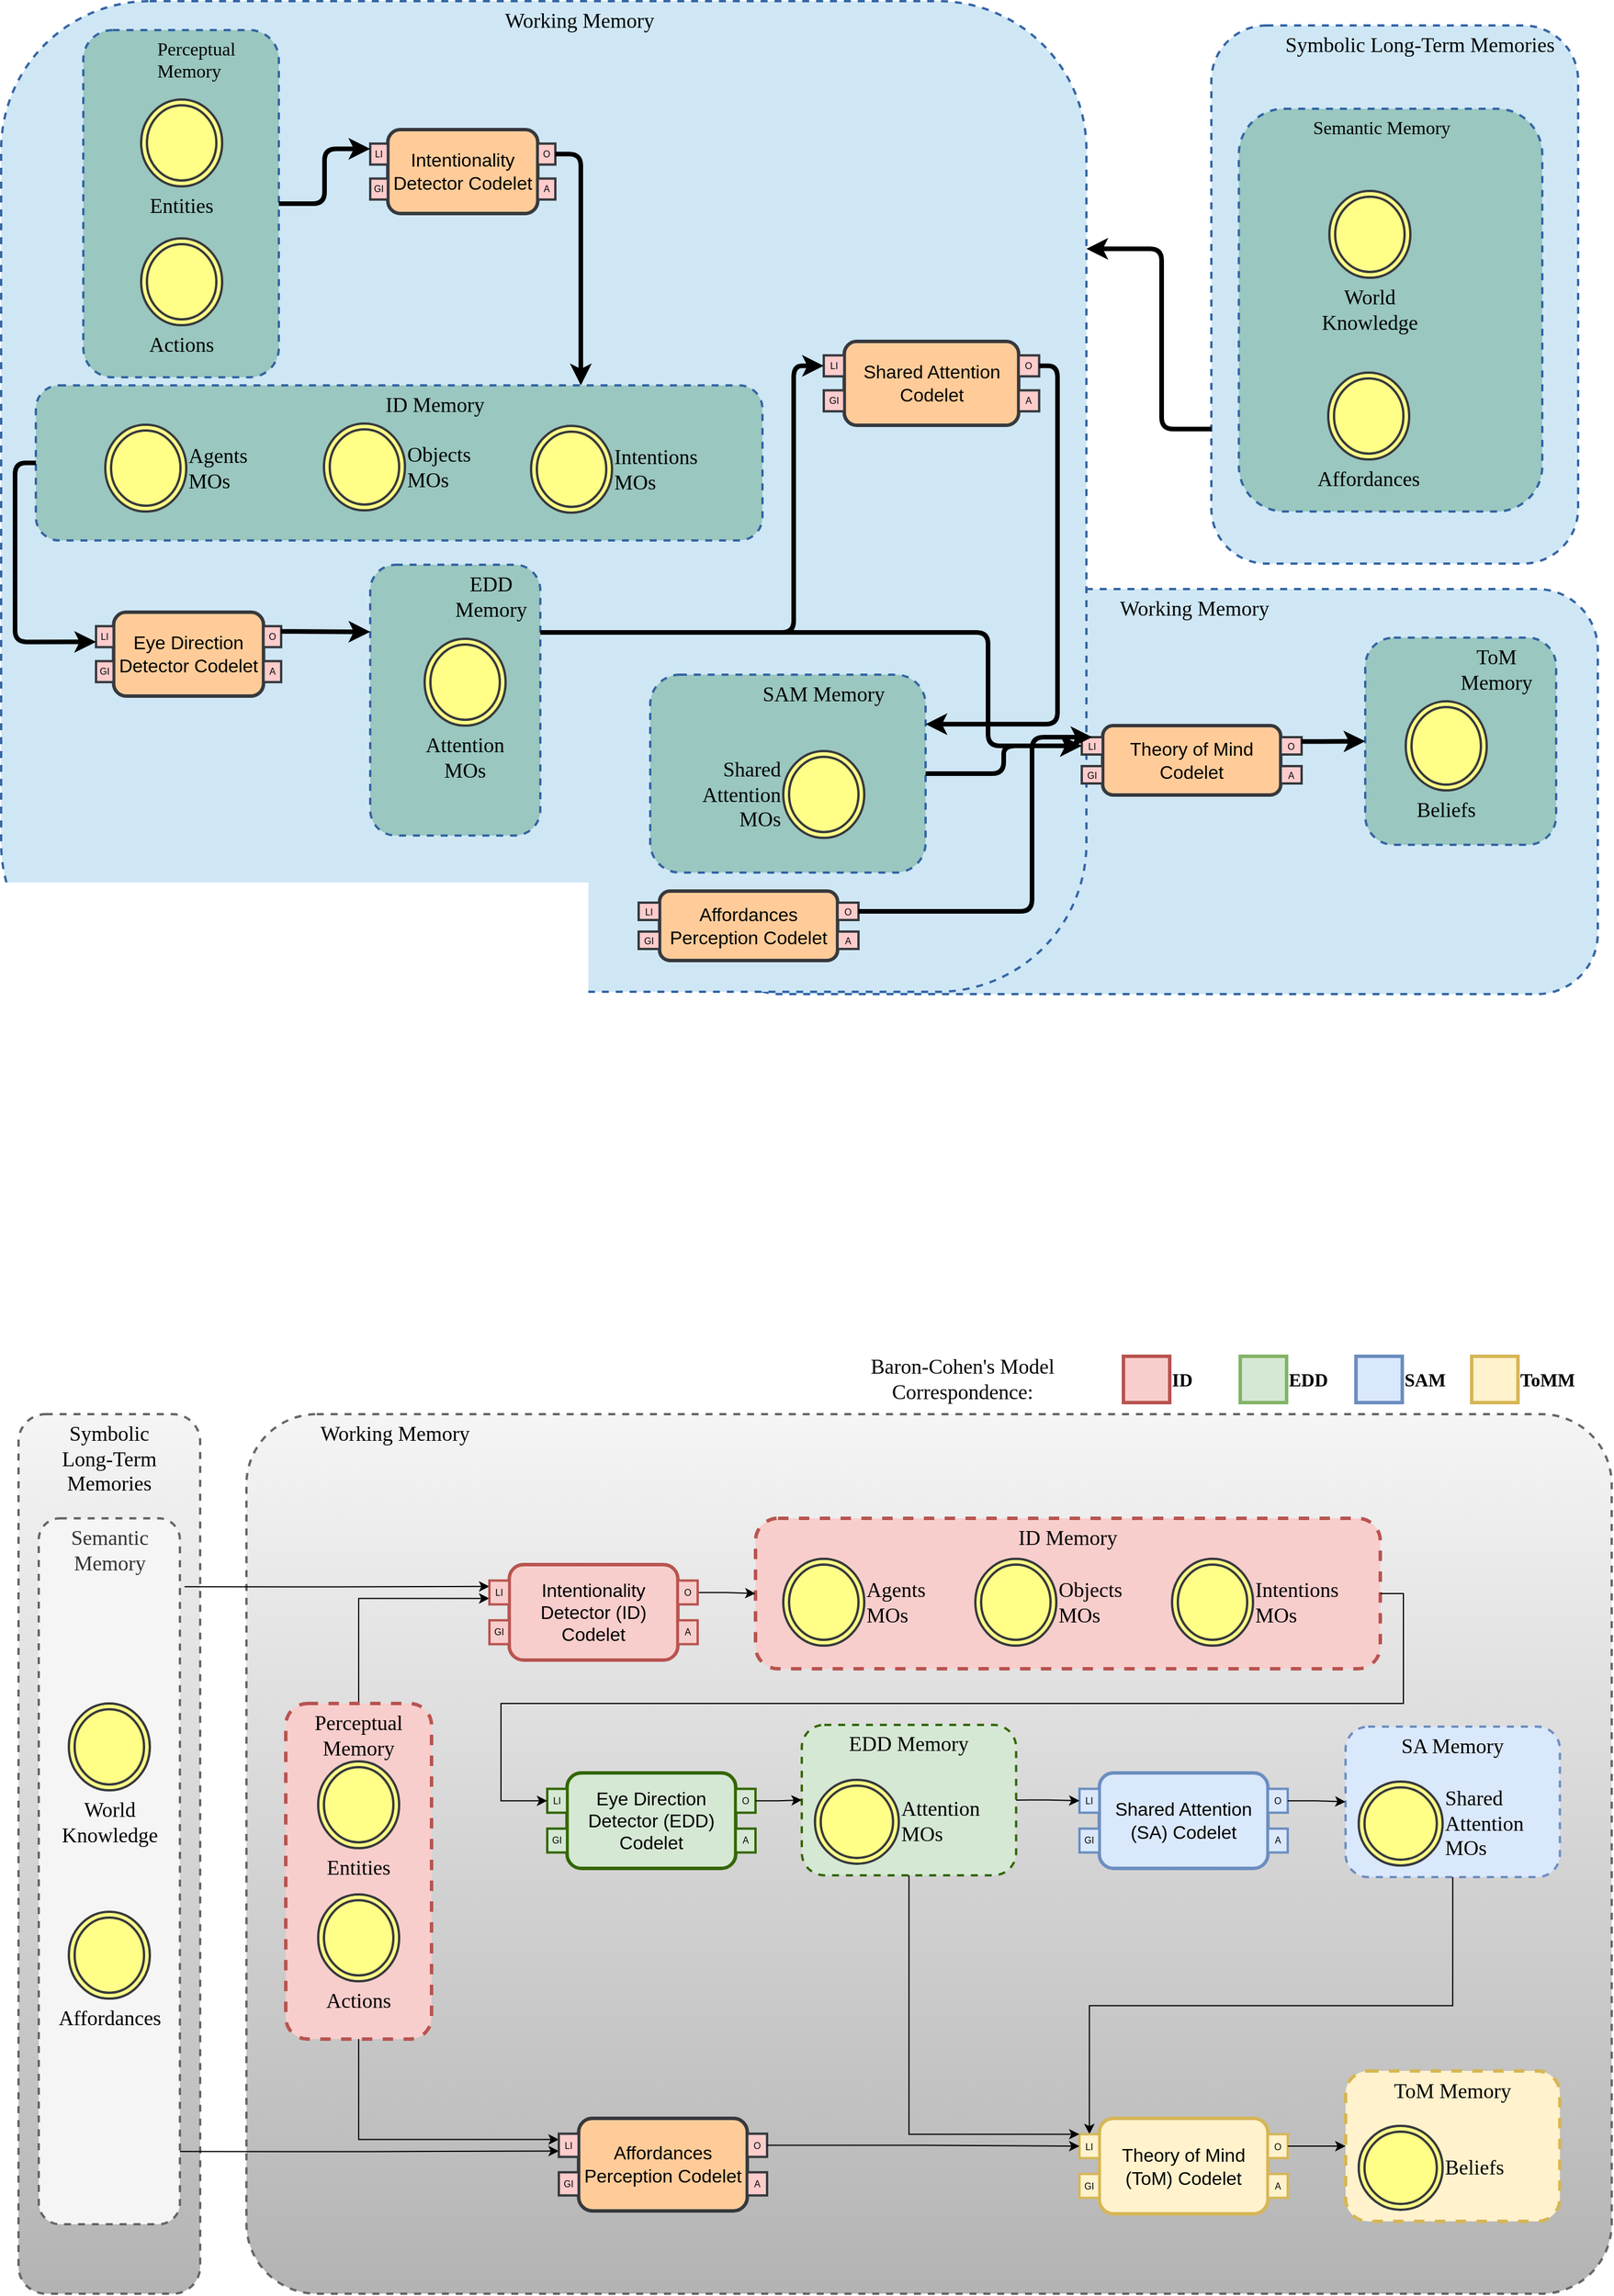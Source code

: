 <mxfile version="15.4.3" type="github" pages="3"><diagram id="8JJwKSZTb5gn7_4QAaBS" name="Page-1"><mxGraphModel dx="1902" dy="913" grid="1" gridSize="10" guides="1" tooltips="1" connect="1" arrows="1" fold="1" page="1" pageScale="1" pageWidth="1100" pageHeight="850" math="0" shadow="0"><root><mxCell id="0"/><mxCell id="1" parent="0"/><mxCell id="M0Jl947H55iaw4nD2eUY-66" value="&lt;div align=&quot;left&quot;&gt;Working Memory&lt;br&gt;&lt;/div&gt;" style="rounded=1;whiteSpace=wrap;html=1;strokeWidth=2;fillColor=#f5f5f5;dashed=1;strokeColor=#666666;verticalAlign=top;align=left;spacingLeft=62;fontFamily=Hack;fontSource=https%3A%2F%2Ffonts.googleapis.com%2Fcss%3Ffamily%3DHack;fontSize=18;arcSize=8;gradientColor=#b3b3b3;" vertex="1" parent="1"><mxGeometry x="280" y="1280" width="1180" height="760" as="geometry"/></mxCell><mxCell id="M0Jl947H55iaw4nD2eUY-2" value="Working Memory" style="rounded=1;whiteSpace=wrap;html=1;strokeWidth=2;fillColor=#CFE7F5;dashed=1;strokeColor=#3465A4;verticalAlign=top;align=center;spacingLeft=62;fontFamily=Hack;fontSource=https%3A%2F%2Ffonts.googleapis.com%2Fcss%3Ffamily%3DHack;fontSize=18;" vertex="1" parent="1"><mxGeometry x="689" y="567" width="759" height="350" as="geometry"/></mxCell><mxCell id="M0Jl947H55iaw4nD2eUY-3" value="Working Memory" style="rounded=1;whiteSpace=wrap;html=1;strokeWidth=2;fillColor=#CFE7F5;dashed=1;strokeColor=#3465A4;verticalAlign=top;align=center;spacingLeft=62;fontFamily=Hack;fontSource=https%3A%2F%2Ffonts.googleapis.com%2Fcss%3Ffamily%3DHack;fontSize=18;" vertex="1" parent="1"><mxGeometry x="68" y="59" width="938" height="856" as="geometry"/></mxCell><mxCell id="M0Jl947H55iaw4nD2eUY-4" value="Symbolic Long-Term Memories" style="rounded=1;whiteSpace=wrap;html=1;strokeWidth=2;fillColor=#CFE7F5;dashed=1;strokeColor=#3465A4;verticalAlign=top;align=left;spacingLeft=62;fontFamily=Hack;fontSource=https%3A%2F%2Ffonts.googleapis.com%2Fcss%3Ffamily%3DHack;fontSize=18;" vertex="1" parent="1"><mxGeometry x="1114" y="80" width="317" height="465" as="geometry"/></mxCell><mxCell id="M0Jl947H55iaw4nD2eUY-5" value="&lt;font style=&quot;font-size: 16px&quot;&gt;Semantic Memory&lt;/font&gt;" style="rounded=1;whiteSpace=wrap;html=1;strokeWidth=2;dashed=1;strokeColor=#3465A4;verticalAlign=top;align=left;spacingLeft=62;fontFamily=Hack;fontSource=https%3A%2F%2Ffonts.googleapis.com%2Fcss%3Ffamily%3DHack;fillColor=#9AC7BF;" vertex="1" parent="1"><mxGeometry x="1137.75" y="152" width="262.25" height="348" as="geometry"/></mxCell><mxCell id="M0Jl947H55iaw4nD2eUY-6" value="" style="group;fontFamily=Hack;fontSource=https%3A%2F%2Ffonts.googleapis.com%2Fcss%3Ffamily%3DHack;fontSize=12;" vertex="1" connectable="0" parent="1"><mxGeometry x="387" y="170" width="160" height="72.5" as="geometry"/></mxCell><mxCell id="M0Jl947H55iaw4nD2eUY-7" value="&lt;font style=&quot;font-size: 16px&quot;&gt;Intentionality Detector Codelet&lt;/font&gt;" style="rounded=1;whiteSpace=wrap;html=1;strokeWidth=3;fillColor=#ffcc99;strokeColor=#36393d;" vertex="1" parent="M0Jl947H55iaw4nD2eUY-6"><mxGeometry x="15.211" width="129.577" height="72.5" as="geometry"/></mxCell><mxCell id="M0Jl947H55iaw4nD2eUY-8" value="&lt;font style=&quot;font-size: 8px;&quot;&gt;O&lt;/font&gt;" style="whiteSpace=wrap;html=1;strokeWidth=2;fillColor=#ffcccc;strokeColor=#36393d;fontSize=8;" vertex="1" parent="M0Jl947H55iaw4nD2eUY-6"><mxGeometry x="144.789" y="12.083" width="15.211" height="18.125" as="geometry"/></mxCell><mxCell id="M0Jl947H55iaw4nD2eUY-9" value="&lt;font style=&quot;font-size: 8px;&quot;&gt;A&lt;/font&gt;" style="whiteSpace=wrap;html=1;strokeWidth=2;fillColor=#ffcccc;strokeColor=#36393d;fontSize=8;" vertex="1" parent="M0Jl947H55iaw4nD2eUY-6"><mxGeometry x="144.789" y="42.292" width="15.211" height="18.125" as="geometry"/></mxCell><mxCell id="M0Jl947H55iaw4nD2eUY-10" value="&lt;font style=&quot;font-size: 8px; line-height: 120%;&quot;&gt;LI&lt;/font&gt;" style="whiteSpace=wrap;html=1;strokeWidth=2;fillColor=#ffcccc;strokeColor=#36393d;verticalAlign=middle;spacing=0;fontSize=8;" vertex="1" parent="M0Jl947H55iaw4nD2eUY-6"><mxGeometry y="12.083" width="15.211" height="18.125" as="geometry"/></mxCell><mxCell id="M0Jl947H55iaw4nD2eUY-11" value="&lt;font style=&quot;font-size: 8px;&quot;&gt;GI&lt;/font&gt;" style="whiteSpace=wrap;html=1;strokeWidth=2;fillColor=#ffcccc;strokeColor=#36393d;fontSize=8;" vertex="1" parent="M0Jl947H55iaw4nD2eUY-6"><mxGeometry y="42.292" width="15.211" height="18.125" as="geometry"/></mxCell><mxCell id="M0Jl947H55iaw4nD2eUY-12" value="&lt;font style=&quot;font-size: 18px&quot;&gt;ID Memory&lt;/font&gt;" style="rounded=1;whiteSpace=wrap;html=1;strokeWidth=2;dashed=1;strokeColor=#3465A4;verticalAlign=top;align=center;spacingLeft=62;fontFamily=Hack;fontSource=https%3A%2F%2Ffonts.googleapis.com%2Fcss%3Ffamily%3DHack;fontSize=16;fillColor=#9AC7BF;" vertex="1" parent="1"><mxGeometry x="98" y="391" width="628" height="134" as="geometry"/></mxCell><mxCell id="M0Jl947H55iaw4nD2eUY-13" value="&lt;font style=&quot;font-size: 18px&quot;&gt;EDD Memory&lt;/font&gt;" style="rounded=1;whiteSpace=wrap;html=1;strokeWidth=2;dashed=1;strokeColor=#3465A4;verticalAlign=top;align=center;spacingLeft=62;fontFamily=Hack;fontSource=https%3A%2F%2Ffonts.googleapis.com%2Fcss%3Ffamily%3DHack;fontSize=10;fillColor=#9AC7BF;" vertex="1" parent="1"><mxGeometry x="387" y="546" width="147" height="234" as="geometry"/></mxCell><mxCell id="M0Jl947H55iaw4nD2eUY-14" value="" style="group;fontFamily=Hack;fontSource=https%3A%2F%2Ffonts.googleapis.com%2Fcss%3Ffamily%3DHack;fontSize=10;align=center;rotation=90;" vertex="1" connectable="0" parent="1"><mxGeometry x="203" y="580" width="160" height="72.5" as="geometry"/></mxCell><mxCell id="M0Jl947H55iaw4nD2eUY-15" value="&lt;font style=&quot;font-size: 16px&quot;&gt;Eye Direction Detector Codelet&lt;/font&gt;" style="rounded=1;whiteSpace=wrap;html=1;strokeWidth=3;fillColor=#ffcc99;strokeColor=#36393d;" vertex="1" parent="M0Jl947H55iaw4nD2eUY-14"><mxGeometry x="-37.789" y="7" width="129.577" height="72.5" as="geometry"/></mxCell><mxCell id="M0Jl947H55iaw4nD2eUY-16" value="&lt;font style=&quot;font-size: 8px;&quot;&gt;O&lt;/font&gt;" style="whiteSpace=wrap;html=1;strokeWidth=2;fillColor=#ffcccc;strokeColor=#36393d;fontSize=8;" vertex="1" parent="M0Jl947H55iaw4nD2eUY-14"><mxGeometry x="91.789" y="19.083" width="15.211" height="18.125" as="geometry"/></mxCell><mxCell id="M0Jl947H55iaw4nD2eUY-17" value="&lt;font style=&quot;font-size: 8px;&quot;&gt;A&lt;/font&gt;" style="whiteSpace=wrap;html=1;strokeWidth=2;fillColor=#ffcccc;strokeColor=#36393d;fontSize=8;" vertex="1" parent="M0Jl947H55iaw4nD2eUY-14"><mxGeometry x="91.789" y="49.292" width="15.211" height="18.125" as="geometry"/></mxCell><mxCell id="M0Jl947H55iaw4nD2eUY-18" value="&lt;font style=&quot;font-size: 8px; line-height: 120%;&quot;&gt;LI&lt;/font&gt;" style="whiteSpace=wrap;html=1;strokeWidth=2;fillColor=#ffcccc;strokeColor=#36393d;verticalAlign=middle;spacing=0;fontSize=8;" vertex="1" parent="M0Jl947H55iaw4nD2eUY-14"><mxGeometry x="-53" y="19.083" width="15.211" height="18.125" as="geometry"/></mxCell><mxCell id="M0Jl947H55iaw4nD2eUY-19" value="&lt;font style=&quot;font-size: 8px;&quot;&gt;GI&lt;/font&gt;" style="whiteSpace=wrap;html=1;strokeWidth=2;fillColor=#ffcccc;strokeColor=#36393d;fontSize=8;" vertex="1" parent="M0Jl947H55iaw4nD2eUY-14"><mxGeometry x="-53" y="49.292" width="15.211" height="18.125" as="geometry"/></mxCell><mxCell id="M0Jl947H55iaw4nD2eUY-20" value="" style="group;fontFamily=Hack;fontSource=https%3A%2F%2Ffonts.googleapis.com%2Fcss%3Ffamily%3DHack;fontSize=12;align=left;direction=west;rotation=180;" vertex="1" connectable="0" parent="1"><mxGeometry x="1002" y="685" width="190" height="60" as="geometry"/></mxCell><mxCell id="M0Jl947H55iaw4nD2eUY-21" value="&lt;font style=&quot;font-size: 16px&quot;&gt;Theory of Mind Codelet&lt;/font&gt;" style="rounded=1;whiteSpace=wrap;html=1;strokeWidth=3;fillColor=#ffcc99;strokeColor=#36393d;" vertex="1" parent="M0Jl947H55iaw4nD2eUY-20"><mxGeometry x="18.063" width="153.873" height="60" as="geometry"/></mxCell><mxCell id="M0Jl947H55iaw4nD2eUY-22" value="&lt;font style=&quot;font-size: 8px;&quot;&gt;O&lt;/font&gt;" style="whiteSpace=wrap;html=1;strokeWidth=2;fillColor=#ffcccc;strokeColor=#36393d;fontSize=8;" vertex="1" parent="M0Jl947H55iaw4nD2eUY-20"><mxGeometry x="171.937" y="10.0" width="18.063" height="15" as="geometry"/></mxCell><mxCell id="M0Jl947H55iaw4nD2eUY-23" value="&lt;font style=&quot;font-size: 8px;&quot;&gt;A&lt;/font&gt;" style="whiteSpace=wrap;html=1;strokeWidth=2;fillColor=#ffcccc;strokeColor=#36393d;fontSize=8;" vertex="1" parent="M0Jl947H55iaw4nD2eUY-20"><mxGeometry x="171.937" y="35.0" width="18.063" height="15" as="geometry"/></mxCell><mxCell id="M0Jl947H55iaw4nD2eUY-24" value="&lt;font style=&quot;font-size: 8px; line-height: 120%;&quot;&gt;LI&lt;/font&gt;" style="whiteSpace=wrap;html=1;strokeWidth=2;fillColor=#ffcccc;strokeColor=#36393d;verticalAlign=middle;spacing=0;fontSize=8;" vertex="1" parent="M0Jl947H55iaw4nD2eUY-20"><mxGeometry y="10.0" width="18.063" height="15" as="geometry"/></mxCell><mxCell id="M0Jl947H55iaw4nD2eUY-25" value="&lt;font style=&quot;font-size: 8px;&quot;&gt;GI&lt;/font&gt;" style="whiteSpace=wrap;html=1;strokeWidth=2;fillColor=#ffcccc;strokeColor=#36393d;fontSize=8;" vertex="1" parent="M0Jl947H55iaw4nD2eUY-20"><mxGeometry y="35.0" width="18.063" height="15" as="geometry"/></mxCell><mxCell id="M0Jl947H55iaw4nD2eUY-26" value="&lt;font style=&quot;font-size: 18px;&quot;&gt;Attention MOs&lt;/font&gt;" style="ellipse;shape=doubleEllipse;whiteSpace=wrap;html=1;strokeColor=#36393d;strokeWidth=2;fillColor=#ffff88;fontSize=18;align=center;verticalAlign=top;labelPosition=center;verticalLabelPosition=bottom;fontFamily=Hack;fontSource=https%3A%2F%2Ffonts.googleapis.com%2Fcss%3Ffamily%3DHack;" vertex="1" parent="1"><mxGeometry x="434" y="610" width="70" height="75" as="geometry"/></mxCell><mxCell id="M0Jl947H55iaw4nD2eUY-27" value="&lt;font style=&quot;font-size: 18px&quot;&gt;SAM Memory&lt;/font&gt;" style="rounded=1;whiteSpace=wrap;html=1;strokeWidth=2;dashed=1;strokeColor=#3465A4;verticalAlign=top;align=center;spacingLeft=62;fontFamily=Hack;fontSource=https%3A%2F%2Ffonts.googleapis.com%2Fcss%3Ffamily%3DHack;fontSize=10;fillColor=#9AC7BF;" vertex="1" parent="1"><mxGeometry x="629" y="641" width="238" height="171" as="geometry"/></mxCell><mxCell id="M0Jl947H55iaw4nD2eUY-28" value="&lt;font style=&quot;font-size: 18px;&quot;&gt;Shared Attention MOs&lt;/font&gt;" style="ellipse;shape=doubleEllipse;whiteSpace=wrap;html=1;strokeColor=#36393d;strokeWidth=2;fillColor=#ffff88;fontSize=18;align=right;verticalAlign=middle;labelPosition=left;verticalLabelPosition=middle;fontFamily=Hack;fontSource=https%3A%2F%2Ffonts.googleapis.com%2Fcss%3Ffamily%3DHack;" vertex="1" parent="1"><mxGeometry x="744" y="707" width="70" height="75" as="geometry"/></mxCell><mxCell id="M0Jl947H55iaw4nD2eUY-29" value="" style="group;fontFamily=Hack;fontSource=https%3A%2F%2Ffonts.googleapis.com%2Fcss%3Ffamily%3DHack;fontSize=10;align=center;" vertex="1" connectable="0" parent="1"><mxGeometry x="779" y="353" width="242" height="286" as="geometry"/></mxCell><mxCell id="M0Jl947H55iaw4nD2eUY-30" value="&lt;font style=&quot;font-size: 16px&quot;&gt;Shared Attention Codelet&lt;/font&gt;" style="rounded=1;whiteSpace=wrap;html=1;strokeWidth=3;fillColor=#ffcc99;strokeColor=#36393d;" vertex="1" parent="M0Jl947H55iaw4nD2eUY-29"><mxGeometry x="17.698" width="150.758" height="72.5" as="geometry"/></mxCell><mxCell id="M0Jl947H55iaw4nD2eUY-31" value="&lt;font style=&quot;font-size: 8px;&quot;&gt;O&lt;/font&gt;" style="whiteSpace=wrap;html=1;strokeWidth=2;fillColor=#ffcccc;strokeColor=#36393d;fontSize=8;" vertex="1" parent="M0Jl947H55iaw4nD2eUY-29"><mxGeometry x="168.456" y="12.083" width="17.698" height="18.125" as="geometry"/></mxCell><mxCell id="M0Jl947H55iaw4nD2eUY-32" value="&lt;font style=&quot;font-size: 8px;&quot;&gt;A&lt;/font&gt;" style="whiteSpace=wrap;html=1;strokeWidth=2;fillColor=#ffcccc;strokeColor=#36393d;fontSize=8;" vertex="1" parent="M0Jl947H55iaw4nD2eUY-29"><mxGeometry x="168.456" y="42.292" width="17.698" height="18.125" as="geometry"/></mxCell><mxCell id="M0Jl947H55iaw4nD2eUY-33" value="&lt;font style=&quot;font-size: 8px; line-height: 120%;&quot;&gt;LI&lt;/font&gt;" style="whiteSpace=wrap;html=1;strokeWidth=2;fillColor=#ffcccc;strokeColor=#36393d;verticalAlign=middle;spacing=0;fontSize=8;" vertex="1" parent="M0Jl947H55iaw4nD2eUY-29"><mxGeometry y="12.083" width="17.698" height="18.125" as="geometry"/></mxCell><mxCell id="M0Jl947H55iaw4nD2eUY-34" value="&lt;font style=&quot;font-size: 8px;&quot;&gt;GI&lt;/font&gt;" style="whiteSpace=wrap;html=1;strokeWidth=2;fillColor=#ffcccc;strokeColor=#36393d;fontSize=8;" vertex="1" parent="M0Jl947H55iaw4nD2eUY-29"><mxGeometry y="42.292" width="17.698" height="18.125" as="geometry"/></mxCell><mxCell id="M0Jl947H55iaw4nD2eUY-35" value="&lt;font style=&quot;font-size: 18px;&quot;&gt;Intentions MOs&lt;/font&gt;" style="ellipse;shape=doubleEllipse;whiteSpace=wrap;html=1;strokeColor=#36393d;strokeWidth=2;fillColor=#ffff88;fontSize=18;align=left;verticalAlign=middle;labelPosition=right;verticalLabelPosition=middle;fontFamily=Hack;fontSource=https%3A%2F%2Ffonts.googleapis.com%2Fcss%3Ffamily%3DHack;" vertex="1" parent="1"><mxGeometry x="526" y="426" width="70" height="75" as="geometry"/></mxCell><mxCell id="M0Jl947H55iaw4nD2eUY-36" value="&lt;font style=&quot;font-size: 18px&quot;&gt;ToM Memory&lt;/font&gt;" style="rounded=1;whiteSpace=wrap;html=1;strokeWidth=2;dashed=1;strokeColor=#3465A4;verticalAlign=top;align=center;spacingLeft=62;fontFamily=Hack;fontSource=https%3A%2F%2Ffonts.googleapis.com%2Fcss%3Ffamily%3DHack;fontSize=10;fillColor=#9AC7BF;" vertex="1" parent="1"><mxGeometry x="1247" y="609" width="165" height="179" as="geometry"/></mxCell><mxCell id="M0Jl947H55iaw4nD2eUY-37" value="&lt;font style=&quot;font-size: 18px;&quot; data-font-src=&quot;https://fonts.googleapis.com/css?family=Hack&quot;&gt;Beliefs&lt;/font&gt;" style="ellipse;shape=doubleEllipse;whiteSpace=wrap;html=1;strokeColor=#36393d;strokeWidth=2;fillColor=#ffff88;fontSize=18;align=center;verticalAlign=top;labelPosition=center;verticalLabelPosition=bottom;fontFamily=Hack;fontSource=https%3A%2F%2Ffonts.googleapis.com%2Fcss%3Ffamily%3DHack;" vertex="1" parent="1"><mxGeometry x="1282" y="664" width="70" height="77" as="geometry"/></mxCell><mxCell id="M0Jl947H55iaw4nD2eUY-38" value="&lt;font style=&quot;font-size: 16px&quot;&gt;Perceptual Memory&lt;/font&gt;" style="rounded=1;whiteSpace=wrap;html=1;strokeWidth=2;dashed=1;strokeColor=#3465A4;verticalAlign=top;align=left;spacingLeft=62;fontFamily=Hack;fontSource=https%3A%2F%2Ffonts.googleapis.com%2Fcss%3Ffamily%3DHack;fillColor=#9AC7BF;" vertex="1" parent="1"><mxGeometry x="139" y="84" width="169" height="300" as="geometry"/></mxCell><mxCell id="M0Jl947H55iaw4nD2eUY-39" value="&lt;font style=&quot;font-size: 18px;&quot;&gt;Affordances&lt;/font&gt;" style="ellipse;shape=doubleEllipse;whiteSpace=wrap;html=1;strokeColor=#36393d;strokeWidth=2;fillColor=#ffff88;fontSize=18;align=center;verticalAlign=top;labelPosition=center;verticalLabelPosition=bottom;fontFamily=Hack;fontSource=https%3A%2F%2Ffonts.googleapis.com%2Fcss%3Ffamily%3DHack;" vertex="1" parent="1"><mxGeometry x="1215" y="380" width="70" height="75" as="geometry"/></mxCell><mxCell id="M0Jl947H55iaw4nD2eUY-40" value="&lt;font style=&quot;font-size: 18px;&quot;&gt;Actions&lt;/font&gt;" style="ellipse;shape=doubleEllipse;whiteSpace=wrap;html=1;strokeColor=#36393d;strokeWidth=2;fillColor=#ffff88;fontSize=18;align=center;verticalAlign=top;labelPosition=center;verticalLabelPosition=bottom;fontFamily=Hack;fontSource=https%3A%2F%2Ffonts.googleapis.com%2Fcss%3Ffamily%3DHack;" vertex="1" parent="1"><mxGeometry x="189" y="264" width="70" height="75" as="geometry"/></mxCell><mxCell id="M0Jl947H55iaw4nD2eUY-41" value="&lt;font style=&quot;font-size: 18px;&quot;&gt;Entities&lt;/font&gt;" style="ellipse;shape=doubleEllipse;whiteSpace=wrap;html=1;strokeColor=#36393d;strokeWidth=2;fillColor=#ffff88;fontSize=18;align=center;verticalAlign=top;labelPosition=center;verticalLabelPosition=bottom;fontFamily=Hack;fontSource=https%3A%2F%2Ffonts.googleapis.com%2Fcss%3Ffamily%3DHack;" vertex="1" parent="1"><mxGeometry x="189" y="144" width="70" height="75" as="geometry"/></mxCell><mxCell id="M0Jl947H55iaw4nD2eUY-42" value="&lt;font style=&quot;font-size: 18px;&quot;&gt;Agents MOs&lt;/font&gt;" style="ellipse;shape=doubleEllipse;whiteSpace=wrap;html=1;strokeColor=#36393d;strokeWidth=2;fillColor=#ffff88;fontSize=18;align=left;verticalAlign=middle;labelPosition=right;verticalLabelPosition=middle;fontFamily=Hack;fontSource=https%3A%2F%2Ffonts.googleapis.com%2Fcss%3Ffamily%3DHack;" vertex="1" parent="1"><mxGeometry x="158" y="425" width="70" height="75" as="geometry"/></mxCell><mxCell id="M0Jl947H55iaw4nD2eUY-43" value="&lt;font style=&quot;font-size: 18px;&quot;&gt;Objects MOs&lt;/font&gt;" style="ellipse;shape=doubleEllipse;whiteSpace=wrap;html=1;strokeColor=#36393d;strokeWidth=2;fillColor=#ffff88;fontSize=18;align=left;verticalAlign=middle;labelPosition=right;verticalLabelPosition=middle;fontFamily=Hack;fontSource=https%3A%2F%2Ffonts.googleapis.com%2Fcss%3Ffamily%3DHack;" vertex="1" parent="1"><mxGeometry x="347" y="424" width="70" height="75" as="geometry"/></mxCell><mxCell id="M0Jl947H55iaw4nD2eUY-44" value="&lt;font style=&quot;font-size: 18px;&quot;&gt;World Knowledge&lt;/font&gt;" style="ellipse;shape=doubleEllipse;whiteSpace=wrap;html=1;strokeColor=#36393d;strokeWidth=2;fillColor=#ffff88;fontSize=18;align=center;verticalAlign=top;labelPosition=center;verticalLabelPosition=bottom;fontFamily=Hack;fontSource=https%3A%2F%2Ffonts.googleapis.com%2Fcss%3Ffamily%3DHack;" vertex="1" parent="1"><mxGeometry x="1216" y="223" width="70" height="75" as="geometry"/></mxCell><mxCell id="M0Jl947H55iaw4nD2eUY-45" value="" style="group;fontFamily=Hack;fontSource=https%3A%2F%2Ffonts.googleapis.com%2Fcss%3Ffamily%3DHack;fontSize=12;align=left;" vertex="1" connectable="0" parent="1"><mxGeometry x="619" y="828" width="190" height="60" as="geometry"/></mxCell><mxCell id="M0Jl947H55iaw4nD2eUY-46" value="&lt;font style=&quot;font-size: 16px&quot;&gt;Affordances Perception Codelet&lt;/font&gt;" style="rounded=1;whiteSpace=wrap;html=1;strokeWidth=3;fillColor=#ffcc99;strokeColor=#36393d;" vertex="1" parent="M0Jl947H55iaw4nD2eUY-45"><mxGeometry x="18.063" width="153.873" height="60" as="geometry"/></mxCell><mxCell id="M0Jl947H55iaw4nD2eUY-47" value="&lt;font style=&quot;font-size: 8px;&quot;&gt;O&lt;/font&gt;" style="whiteSpace=wrap;html=1;strokeWidth=2;fillColor=#ffcccc;strokeColor=#36393d;fontSize=8;" vertex="1" parent="M0Jl947H55iaw4nD2eUY-45"><mxGeometry x="171.937" y="10.0" width="18.063" height="15" as="geometry"/></mxCell><mxCell id="M0Jl947H55iaw4nD2eUY-48" value="&lt;font style=&quot;font-size: 8px;&quot;&gt;A&lt;/font&gt;" style="whiteSpace=wrap;html=1;strokeWidth=2;fillColor=#ffcccc;strokeColor=#36393d;fontSize=8;" vertex="1" parent="M0Jl947H55iaw4nD2eUY-45"><mxGeometry x="171.937" y="35.0" width="18.063" height="15" as="geometry"/></mxCell><mxCell id="M0Jl947H55iaw4nD2eUY-49" value="&lt;font style=&quot;font-size: 8px; line-height: 120%;&quot;&gt;LI&lt;/font&gt;" style="whiteSpace=wrap;html=1;strokeWidth=2;fillColor=#ffcccc;strokeColor=#36393d;verticalAlign=middle;spacing=0;fontSize=8;" vertex="1" parent="M0Jl947H55iaw4nD2eUY-45"><mxGeometry y="10.0" width="18.063" height="15" as="geometry"/></mxCell><mxCell id="M0Jl947H55iaw4nD2eUY-50" value="&lt;font style=&quot;font-size: 8px;&quot;&gt;GI&lt;/font&gt;" style="whiteSpace=wrap;html=1;strokeWidth=2;fillColor=#ffcccc;strokeColor=#36393d;fontSize=8;" vertex="1" parent="M0Jl947H55iaw4nD2eUY-45"><mxGeometry y="35.0" width="18.063" height="15" as="geometry"/></mxCell><mxCell id="M0Jl947H55iaw4nD2eUY-51" value="" style="edgeStyle=elbowEdgeStyle;elbow=horizontal;endArrow=classic;html=1;strokeWidth=4;entryX=0;entryY=0.25;entryDx=0;entryDy=0;exitX=1;exitY=0.5;exitDx=0;exitDy=0;" edge="1" parent="1" source="M0Jl947H55iaw4nD2eUY-38" target="M0Jl947H55iaw4nD2eUY-10"><mxGeometry width="50" height="50" relative="1" as="geometry"><mxPoint x="409" y="243" as="sourcePoint"/><mxPoint x="-18" y="264" as="targetPoint"/></mxGeometry></mxCell><mxCell id="M0Jl947H55iaw4nD2eUY-52" value="" style="edgeStyle=segmentEdgeStyle;endArrow=classic;html=1;strokeWidth=4;exitX=1;exitY=0.5;exitDx=0;exitDy=0;entryX=0.75;entryY=0;entryDx=0;entryDy=0;" edge="1" parent="1" source="M0Jl947H55iaw4nD2eUY-8" target="M0Jl947H55iaw4nD2eUY-12"><mxGeometry width="50" height="50" relative="1" as="geometry"><mxPoint x="651" y="361" as="sourcePoint"/><mxPoint x="701" y="311" as="targetPoint"/></mxGeometry></mxCell><mxCell id="M0Jl947H55iaw4nD2eUY-53" value="" style="edgeStyle=segmentEdgeStyle;endArrow=classic;html=1;strokeWidth=4;exitX=0;exitY=0.75;exitDx=0;exitDy=0;entryX=1;entryY=0.25;entryDx=0;entryDy=0;" edge="1" parent="1" source="M0Jl947H55iaw4nD2eUY-4" target="M0Jl947H55iaw4nD2eUY-3"><mxGeometry width="50" height="50" relative="1" as="geometry"><mxPoint x="944.0" y="186.996" as="sourcePoint"/><mxPoint x="1092" y="428.75" as="targetPoint"/><Array as="points"><mxPoint x="1071" y="429"/><mxPoint x="1071" y="273"/></Array></mxGeometry></mxCell><mxCell id="M0Jl947H55iaw4nD2eUY-54" value="" style="edgeStyle=segmentEdgeStyle;endArrow=classic;html=1;strokeWidth=4;exitX=0;exitY=0.5;exitDx=0;exitDy=0;entryX=0;entryY=0.75;entryDx=0;entryDy=0;" edge="1" parent="1" source="M0Jl947H55iaw4nD2eUY-12" target="M0Jl947H55iaw4nD2eUY-18"><mxGeometry width="50" height="50" relative="1" as="geometry"><mxPoint x="-27.0" y="596.996" as="sourcePoint"/><mxPoint x="34" y="813.85" as="targetPoint"/><Array as="points"><mxPoint x="80" y="458"/><mxPoint x="80" y="613"/></Array></mxGeometry></mxCell><mxCell id="M0Jl947H55iaw4nD2eUY-55" value="" style="edgeStyle=elbowEdgeStyle;elbow=vertical;endArrow=classic;html=1;strokeWidth=4;exitX=1;exitY=0.25;exitDx=0;exitDy=0;entryX=0;entryY=0.25;entryDx=0;entryDy=0;" edge="1" parent="1" source="M0Jl947H55iaw4nD2eUY-16" target="M0Jl947H55iaw4nD2eUY-13"><mxGeometry width="50" height="50" relative="1" as="geometry"><mxPoint x="252" y="595" as="sourcePoint"/><mxPoint x="302" y="545" as="targetPoint"/><Array as="points"><mxPoint x="328" y="604"/><mxPoint x="352" y="604"/></Array></mxGeometry></mxCell><mxCell id="M0Jl947H55iaw4nD2eUY-56" value="" style="edgeStyle=elbowEdgeStyle;elbow=horizontal;endArrow=classic;html=1;strokeWidth=4;exitX=1;exitY=0.5;exitDx=0;exitDy=0;entryX=0.5;entryY=0;entryDx=0;entryDy=0;" edge="1" parent="1" source="M0Jl947H55iaw4nD2eUY-47" target="M0Jl947H55iaw4nD2eUY-24"><mxGeometry width="50" height="50" relative="1" as="geometry"><mxPoint x="1111" y="585" as="sourcePoint"/><mxPoint x="671" y="807" as="targetPoint"/><Array as="points"><mxPoint x="959" y="830"/><mxPoint x="613" y="870"/><mxPoint x="1120" y="435"/><mxPoint x="571" y="644"/></Array></mxGeometry></mxCell><mxCell id="M0Jl947H55iaw4nD2eUY-57" value="" style="edgeStyle=elbowEdgeStyle;elbow=horizontal;endArrow=classic;html=1;strokeWidth=4;entryX=0;entryY=0.5;entryDx=0;entryDy=0;exitX=1;exitY=0.25;exitDx=0;exitDy=0;" edge="1" parent="1" source="M0Jl947H55iaw4nD2eUY-22" target="M0Jl947H55iaw4nD2eUY-36"><mxGeometry width="50" height="50" relative="1" as="geometry"><mxPoint x="1089" y="968" as="sourcePoint"/><mxPoint x="1139" y="918" as="targetPoint"/></mxGeometry></mxCell><mxCell id="M0Jl947H55iaw4nD2eUY-58" value="" style="edgeStyle=elbowEdgeStyle;elbow=horizontal;endArrow=classic;html=1;strokeWidth=4;entryX=0;entryY=0.5;entryDx=0;entryDy=0;exitX=1;exitY=0.25;exitDx=0;exitDy=0;" edge="1" parent="1" source="M0Jl947H55iaw4nD2eUY-13" target="M0Jl947H55iaw4nD2eUY-33"><mxGeometry width="50" height="50" relative="1" as="geometry"><mxPoint x="733" y="333" as="sourcePoint"/><mxPoint x="783" y="283" as="targetPoint"/><Array as="points"><mxPoint x="753" y="497"/></Array></mxGeometry></mxCell><mxCell id="M0Jl947H55iaw4nD2eUY-59" value="" style="edgeStyle=elbowEdgeStyle;elbow=horizontal;endArrow=classic;html=1;strokeWidth=4;exitX=1;exitY=0.5;exitDx=0;exitDy=0;entryX=1;entryY=0.25;entryDx=0;entryDy=0;" edge="1" parent="1" source="M0Jl947H55iaw4nD2eUY-31" target="M0Jl947H55iaw4nD2eUY-27"><mxGeometry width="50" height="50" relative="1" as="geometry"><mxPoint x="1044" y="530" as="sourcePoint"/><mxPoint x="1094" y="480" as="targetPoint"/><Array as="points"><mxPoint x="981" y="526"/></Array></mxGeometry></mxCell><mxCell id="M0Jl947H55iaw4nD2eUY-60" value="" style="edgeStyle=elbowEdgeStyle;elbow=horizontal;endArrow=classic;html=1;strokeWidth=4;entryX=0;entryY=0.5;entryDx=0;entryDy=0;exitX=1;exitY=0.5;exitDx=0;exitDy=0;" edge="1" parent="1" source="M0Jl947H55iaw4nD2eUY-27" target="M0Jl947H55iaw4nD2eUY-24"><mxGeometry width="50" height="50" relative="1" as="geometry"><mxPoint x="969" y="999" as="sourcePoint"/><mxPoint x="1019" y="949" as="targetPoint"/></mxGeometry></mxCell><mxCell id="M0Jl947H55iaw4nD2eUY-61" value="" style="edgeStyle=elbowEdgeStyle;elbow=horizontal;endArrow=classic;html=1;strokeWidth=4;entryX=0;entryY=0.5;entryDx=0;entryDy=0;exitX=1;exitY=0.25;exitDx=0;exitDy=0;" edge="1" parent="1" source="M0Jl947H55iaw4nD2eUY-13" target="M0Jl947H55iaw4nD2eUY-24"><mxGeometry width="50" height="50" relative="1" as="geometry"><mxPoint x="866" y="592" as="sourcePoint"/><mxPoint x="916" y="542" as="targetPoint"/><Array as="points"><mxPoint x="921" y="641"/></Array></mxGeometry></mxCell><mxCell id="M0Jl947H55iaw4nD2eUY-105" value="&lt;font data-font-src=&quot;https://fonts.googleapis.com/css?family=Hack&quot; style=&quot;font-size: 18px&quot; face=&quot;Hack&quot;&gt;Symbolic &lt;br&gt;Long-Term Memories&lt;/font&gt;" style="rounded=1;whiteSpace=wrap;html=1;align=center;verticalAlign=top;fillColor=#f5f5f5;strokeColor=#666666;dashed=1;strokeWidth=2;gradientColor=#b3b3b3;" vertex="1" parent="1"><mxGeometry x="83" y="1280" width="157" height="760" as="geometry"/></mxCell><mxCell id="M0Jl947H55iaw4nD2eUY-106" value="&lt;font data-font-src=&quot;https://fonts.googleapis.com/css?family=Hack&quot; style=&quot;font-size: 18px;&quot; face=&quot;Hack&quot;&gt;Semantic Memory&lt;/font&gt;" style="rounded=1;whiteSpace=wrap;html=1;align=center;verticalAlign=top;fillColor=#f5f5f5;strokeColor=#666666;dashed=1;strokeWidth=2;fontSize=18;fontColor=#333333;" vertex="1" parent="1"><mxGeometry x="100.5" y="1370" width="122" height="610" as="geometry"/></mxCell><mxCell id="M0Jl947H55iaw4nD2eUY-64" value="&lt;font style=&quot;font-size: 18px;&quot;&gt;World Knowledge&lt;/font&gt;" style="ellipse;shape=doubleEllipse;whiteSpace=wrap;html=1;strokeColor=#36393d;strokeWidth=2;fillColor=#ffff88;fontSize=18;align=center;verticalAlign=top;labelPosition=center;verticalLabelPosition=bottom;fontFamily=Hack;fontSource=https%3A%2F%2Ffonts.googleapis.com%2Fcss%3Ffamily%3DHack;" vertex="1" parent="1"><mxGeometry x="126.5" y="1530" width="70" height="75" as="geometry"/></mxCell><mxCell id="M0Jl947H55iaw4nD2eUY-65" value="&lt;font style=&quot;font-size: 18px;&quot;&gt;Affordances&lt;/font&gt;" style="ellipse;shape=doubleEllipse;whiteSpace=wrap;html=1;strokeColor=#36393d;strokeWidth=2;fillColor=#ffff88;fontSize=18;align=center;verticalAlign=top;labelPosition=center;verticalLabelPosition=bottom;fontFamily=Hack;fontSource=https%3A%2F%2Ffonts.googleapis.com%2Fcss%3Ffamily%3DHack;" vertex="1" parent="1"><mxGeometry x="126.5" y="1710" width="70" height="75" as="geometry"/></mxCell><mxCell id="M0Jl947H55iaw4nD2eUY-113" style="edgeStyle=orthogonalEdgeStyle;rounded=0;orthogonalLoop=1;jettySize=auto;html=1;exitX=0.5;exitY=0;exitDx=0;exitDy=0;entryX=0;entryY=0.75;entryDx=0;entryDy=0;fontFamily=Hack;fontSource=https%3A%2F%2Ffonts.googleapis.com%2Fcss%3Ffamily%3DHack;fontSize=16;" edge="1" parent="1" source="M0Jl947H55iaw4nD2eUY-109" target="M0Jl947H55iaw4nD2eUY-75"><mxGeometry relative="1" as="geometry"/></mxCell><mxCell id="M0Jl947H55iaw4nD2eUY-114" style="edgeStyle=orthogonalEdgeStyle;rounded=0;orthogonalLoop=1;jettySize=auto;html=1;exitX=0.5;exitY=1;exitDx=0;exitDy=0;entryX=0;entryY=0.25;entryDx=0;entryDy=0;fontFamily=Hack;fontSource=https%3A%2F%2Ffonts.googleapis.com%2Fcss%3Ffamily%3DHack;fontSize=16;" edge="1" parent="1" source="M0Jl947H55iaw4nD2eUY-109" target="M0Jl947H55iaw4nD2eUY-102"><mxGeometry relative="1" as="geometry"/></mxCell><mxCell id="M0Jl947H55iaw4nD2eUY-109" value="&lt;font data-font-src=&quot;https://fonts.googleapis.com/css?family=Hack&quot; style=&quot;font-size: 18px&quot; face=&quot;Hack&quot;&gt;Perceptual Memory&lt;/font&gt;" style="rounded=1;whiteSpace=wrap;html=1;align=center;verticalAlign=top;fillColor=#f8cecc;strokeColor=#b85450;dashed=1;strokeWidth=3;" vertex="1" parent="1"><mxGeometry x="314" y="1530" width="126" height="290" as="geometry"/></mxCell><mxCell id="M0Jl947H55iaw4nD2eUY-68" value="&lt;font style=&quot;font-size: 18px;&quot;&gt;Entities&lt;/font&gt;" style="ellipse;shape=doubleEllipse;whiteSpace=wrap;html=1;strokeColor=#36393d;strokeWidth=2;fillColor=#ffff88;fontSize=18;align=center;verticalAlign=top;labelPosition=center;verticalLabelPosition=bottom;fontFamily=Hack;fontSource=https%3A%2F%2Ffonts.googleapis.com%2Fcss%3Ffamily%3DHack;" vertex="1" parent="1"><mxGeometry x="342" y="1580" width="70" height="75" as="geometry"/></mxCell><mxCell id="M0Jl947H55iaw4nD2eUY-69" value="&lt;font style=&quot;font-size: 18px;&quot;&gt;Actions&lt;/font&gt;" style="ellipse;shape=doubleEllipse;whiteSpace=wrap;html=1;strokeColor=#36393d;strokeWidth=2;fillColor=#ffff88;fontSize=18;align=center;verticalAlign=top;labelPosition=center;verticalLabelPosition=bottom;fontFamily=Hack;fontSource=https%3A%2F%2Ffonts.googleapis.com%2Fcss%3Ffamily%3DHack;" vertex="1" parent="1"><mxGeometry x="342" y="1695" width="70" height="75" as="geometry"/></mxCell><mxCell id="M0Jl947H55iaw4nD2eUY-112" style="edgeStyle=orthogonalEdgeStyle;rounded=0;orthogonalLoop=1;jettySize=auto;html=1;exitX=1.033;exitY=0.097;exitDx=0;exitDy=0;entryX=0;entryY=0.25;entryDx=0;entryDy=0;fontFamily=Hack;fontSource=https%3A%2F%2Ffonts.googleapis.com%2Fcss%3Ffamily%3DHack;fontSize=16;exitPerimeter=0;" edge="1" parent="1" source="M0Jl947H55iaw4nD2eUY-106" target="M0Jl947H55iaw4nD2eUY-75"><mxGeometry relative="1" as="geometry"/></mxCell><mxCell id="M0Jl947H55iaw4nD2eUY-116" style="edgeStyle=orthogonalEdgeStyle;rounded=0;orthogonalLoop=1;jettySize=auto;html=1;exitX=1;exitY=0.897;exitDx=0;exitDy=0;entryX=0;entryY=0.75;entryDx=0;entryDy=0;fontFamily=Hack;fontSource=https%3A%2F%2Ffonts.googleapis.com%2Fcss%3Ffamily%3DHack;fontSize=16;exitPerimeter=0;" edge="1" parent="1" source="M0Jl947H55iaw4nD2eUY-106" target="M0Jl947H55iaw4nD2eUY-102"><mxGeometry relative="1" as="geometry"/></mxCell><mxCell id="M0Jl947H55iaw4nD2eUY-117" value="&lt;font data-font-src=&quot;https://fonts.googleapis.com/css?family=Hack&quot; style=&quot;font-size: 18px&quot; face=&quot;Hack&quot;&gt;ID Memory&lt;br&gt;&lt;/font&gt;" style="rounded=1;whiteSpace=wrap;html=1;align=center;verticalAlign=top;fillColor=#f8cecc;strokeColor=#b85450;dashed=1;strokeWidth=3;perimeterSpacing=0;" vertex="1" parent="1"><mxGeometry x="720" y="1370" width="540" height="130" as="geometry"/></mxCell><mxCell id="M0Jl947H55iaw4nD2eUY-118" value="&lt;font style=&quot;font-size: 18px;&quot;&gt;Agents MOs&lt;/font&gt;" style="ellipse;shape=doubleEllipse;whiteSpace=wrap;html=1;strokeColor=#36393d;strokeWidth=2;fillColor=#ffff88;fontSize=18;align=left;verticalAlign=middle;labelPosition=right;verticalLabelPosition=middle;fontFamily=Hack;fontSource=https%3A%2F%2Ffonts.googleapis.com%2Fcss%3Ffamily%3DHack;" vertex="1" parent="1"><mxGeometry x="744" y="1405" width="70" height="75" as="geometry"/></mxCell><mxCell id="M0Jl947H55iaw4nD2eUY-119" value="&lt;font style=&quot;font-size: 18px;&quot;&gt;Objects MOs&lt;/font&gt;" style="ellipse;shape=doubleEllipse;whiteSpace=wrap;html=1;strokeColor=#36393d;strokeWidth=2;fillColor=#ffff88;fontSize=18;align=left;verticalAlign=middle;labelPosition=right;verticalLabelPosition=middle;fontFamily=Hack;fontSource=https%3A%2F%2Ffonts.googleapis.com%2Fcss%3Ffamily%3DHack;" vertex="1" parent="1"><mxGeometry x="910" y="1405" width="70" height="75" as="geometry"/></mxCell><mxCell id="M0Jl947H55iaw4nD2eUY-120" value="&lt;font style=&quot;font-size: 18px;&quot;&gt;Intentions MOs&lt;/font&gt;" style="ellipse;shape=doubleEllipse;whiteSpace=wrap;html=1;strokeColor=#36393d;strokeWidth=2;fillColor=#ffff88;fontSize=18;align=left;verticalAlign=middle;labelPosition=right;verticalLabelPosition=middle;fontFamily=Hack;fontSource=https%3A%2F%2Ffonts.googleapis.com%2Fcss%3Ffamily%3DHack;" vertex="1" parent="1"><mxGeometry x="1080" y="1405" width="70" height="75" as="geometry"/></mxCell><mxCell id="M0Jl947H55iaw4nD2eUY-121" style="edgeStyle=orthogonalEdgeStyle;rounded=0;orthogonalLoop=1;jettySize=auto;html=1;fontFamily=Hack;fontSource=https%3A%2F%2Ffonts.googleapis.com%2Fcss%3Ffamily%3DHack;fontSize=18;exitX=1;exitY=0.5;exitDx=0;exitDy=0;" edge="1" parent="1" source="M0Jl947H55iaw4nD2eUY-73" target="M0Jl947H55iaw4nD2eUY-117"><mxGeometry relative="1" as="geometry"/></mxCell><mxCell id="M0Jl947H55iaw4nD2eUY-125" value="" style="group;fontFamily=Hack;fontSource=https%3A%2F%2Ffonts.googleapis.com%2Fcss%3Ffamily%3DHack;fontSize=12;" vertex="1" connectable="0" parent="1"><mxGeometry x="540" y="1590" width="180" height="98.44" as="geometry"/></mxCell><mxCell id="M0Jl947H55iaw4nD2eUY-126" value="&lt;font style=&quot;font-size: 16px&quot;&gt;Eye Direction Detector (EDD) Codelet&lt;/font&gt;" style="rounded=1;whiteSpace=wrap;html=1;strokeWidth=3;fillColor=#D5E8D4;strokeColor=#336600;" vertex="1" parent="M0Jl947H55iaw4nD2eUY-125"><mxGeometry x="17.113" width="145.775" height="82.5" as="geometry"/></mxCell><mxCell id="M0Jl947H55iaw4nD2eUY-127" value="&lt;font style=&quot;font-size: 8px;&quot;&gt;O&lt;/font&gt;" style="whiteSpace=wrap;html=1;strokeWidth=2;fillColor=#D5E8D4;strokeColor=#336600;fontSize=8;" vertex="1" parent="M0Jl947H55iaw4nD2eUY-125"><mxGeometry x="162.887" y="13.75" width="17.113" height="20.625" as="geometry"/></mxCell><mxCell id="M0Jl947H55iaw4nD2eUY-128" value="&lt;font style=&quot;font-size: 8px;&quot;&gt;A&lt;/font&gt;" style="whiteSpace=wrap;html=1;strokeWidth=2;fillColor=#D5E8D4;strokeColor=#336600;fontSize=8;" vertex="1" parent="M0Jl947H55iaw4nD2eUY-125"><mxGeometry x="162.887" y="48.125" width="17.113" height="20.625" as="geometry"/></mxCell><mxCell id="M0Jl947H55iaw4nD2eUY-129" value="&lt;font style=&quot;font-size: 8px; line-height: 120%;&quot;&gt;LI&lt;/font&gt;" style="whiteSpace=wrap;html=1;strokeWidth=2;fillColor=#D5E8D4;strokeColor=#336600;verticalAlign=middle;spacing=0;fontSize=8;" vertex="1" parent="M0Jl947H55iaw4nD2eUY-125"><mxGeometry y="13.75" width="17.113" height="20.625" as="geometry"/></mxCell><mxCell id="M0Jl947H55iaw4nD2eUY-130" value="&lt;font style=&quot;font-size: 8px;&quot;&gt;GI&lt;/font&gt;" style="whiteSpace=wrap;html=1;strokeWidth=2;fillColor=#D5E8D4;strokeColor=#336600;fontSize=8;" vertex="1" parent="M0Jl947H55iaw4nD2eUY-125"><mxGeometry y="48.125" width="17.113" height="20.625" as="geometry"/></mxCell><mxCell id="M0Jl947H55iaw4nD2eUY-165" value="" style="group;fontFamily=Hack;fontSource=https%3A%2F%2Ffonts.googleapis.com%2Fcss%3Ffamily%3DHack;fontSize=12;" vertex="1" connectable="0" parent="M0Jl947H55iaw4nD2eUY-125"><mxGeometry x="460" width="180" height="98.44" as="geometry"/></mxCell><mxCell id="M0Jl947H55iaw4nD2eUY-166" value="&lt;font style=&quot;font-size: 16px&quot;&gt;Shared Attention (SA) Codelet&lt;/font&gt;" style="rounded=1;whiteSpace=wrap;html=1;strokeWidth=3;fillColor=#dae8fc;strokeColor=#6c8ebf;" vertex="1" parent="M0Jl947H55iaw4nD2eUY-165"><mxGeometry x="17.113" width="145.775" height="82.5" as="geometry"/></mxCell><mxCell id="M0Jl947H55iaw4nD2eUY-167" value="&lt;font style=&quot;font-size: 8px;&quot;&gt;O&lt;/font&gt;" style="whiteSpace=wrap;html=1;strokeWidth=2;fillColor=#dae8fc;strokeColor=#6c8ebf;fontSize=8;" vertex="1" parent="M0Jl947H55iaw4nD2eUY-165"><mxGeometry x="162.887" y="13.75" width="17.113" height="20.625" as="geometry"/></mxCell><mxCell id="M0Jl947H55iaw4nD2eUY-168" value="&lt;font style=&quot;font-size: 8px;&quot;&gt;A&lt;/font&gt;" style="whiteSpace=wrap;html=1;strokeWidth=2;fillColor=#dae8fc;strokeColor=#6c8ebf;fontSize=8;" vertex="1" parent="M0Jl947H55iaw4nD2eUY-165"><mxGeometry x="162.887" y="48.125" width="17.113" height="20.625" as="geometry"/></mxCell><mxCell id="M0Jl947H55iaw4nD2eUY-169" value="&lt;font style=&quot;font-size: 8px; line-height: 120%;&quot;&gt;LI&lt;/font&gt;" style="whiteSpace=wrap;html=1;strokeWidth=2;fillColor=#dae8fc;strokeColor=#6c8ebf;verticalAlign=middle;spacing=0;fontSize=8;" vertex="1" parent="M0Jl947H55iaw4nD2eUY-165"><mxGeometry y="13.75" width="17.113" height="20.625" as="geometry"/></mxCell><mxCell id="M0Jl947H55iaw4nD2eUY-170" value="&lt;font style=&quot;font-size: 8px;&quot;&gt;GI&lt;/font&gt;" style="whiteSpace=wrap;html=1;strokeWidth=2;fillColor=#dae8fc;strokeColor=#6c8ebf;fontSize=8;" vertex="1" parent="M0Jl947H55iaw4nD2eUY-165"><mxGeometry y="48.125" width="17.113" height="20.625" as="geometry"/></mxCell><mxCell id="M0Jl947H55iaw4nD2eUY-138" style="edgeStyle=orthogonalEdgeStyle;rounded=0;orthogonalLoop=1;jettySize=auto;html=1;exitX=1;exitY=0.5;exitDx=0;exitDy=0;entryX=0;entryY=0.5;entryDx=0;entryDy=0;fontFamily=Hack;fontSource=https%3A%2F%2Ffonts.googleapis.com%2Fcss%3Ffamily%3DHack;fontSize=18;" edge="1" parent="1" source="M0Jl947H55iaw4nD2eUY-117" target="M0Jl947H55iaw4nD2eUY-129"><mxGeometry relative="1" as="geometry"><Array as="points"><mxPoint x="1280" y="1435"/><mxPoint x="1280" y="1530"/><mxPoint x="500" y="1530"/><mxPoint x="500" y="1614"/></Array></mxGeometry></mxCell><mxCell id="M0Jl947H55iaw4nD2eUY-139" value="" style="group;perimeterSpacing=0;strokeWidth=3;" vertex="1" connectable="0" parent="1"><mxGeometry x="760" y="1548.44" width="185.25" height="130" as="geometry"/></mxCell><mxCell id="M0Jl947H55iaw4nD2eUY-123" value="&lt;font data-font-src=&quot;https://fonts.googleapis.com/css?family=Hack&quot; style=&quot;font-size: 18px&quot; face=&quot;Hack&quot;&gt;EDD Memory&lt;/font&gt;" style="rounded=1;whiteSpace=wrap;html=1;align=center;verticalAlign=top;fillColor=#D5E8D4;strokeColor=#336600;dashed=1;strokeWidth=2;" vertex="1" parent="M0Jl947H55iaw4nD2eUY-139"><mxGeometry width="185.25" height="130" as="geometry"/></mxCell><mxCell id="M0Jl947H55iaw4nD2eUY-124" value="&lt;font style=&quot;font-size: 18px;&quot;&gt;Attention MOs&lt;/font&gt;" style="ellipse;shape=doubleEllipse;whiteSpace=wrap;html=1;strokeColor=#36393d;strokeWidth=2;fillColor=#ffff88;fontSize=18;align=left;verticalAlign=middle;labelPosition=right;verticalLabelPosition=middle;fontFamily=Hack;fontSource=https%3A%2F%2Ffonts.googleapis.com%2Fcss%3Ffamily%3DHack;direction=south;" vertex="1" parent="M0Jl947H55iaw4nD2eUY-139"><mxGeometry x="11.37" y="47.5" width="72.5" height="72.5" as="geometry"/></mxCell><mxCell id="M0Jl947H55iaw4nD2eUY-140" style="edgeStyle=orthogonalEdgeStyle;rounded=0;orthogonalLoop=1;jettySize=auto;html=1;exitX=1;exitY=0.5;exitDx=0;exitDy=0;fontFamily=Hack;fontSource=https%3A%2F%2Ffonts.googleapis.com%2Fcss%3Ffamily%3DHack;fontSize=16;" edge="1" parent="1" source="M0Jl947H55iaw4nD2eUY-127" target="M0Jl947H55iaw4nD2eUY-123"><mxGeometry relative="1" as="geometry"/></mxCell><mxCell id="M0Jl947H55iaw4nD2eUY-171" value="" style="group;strokeWidth=3;" vertex="1" connectable="0" parent="1"><mxGeometry x="1230" y="1550" width="185.25" height="130" as="geometry"/></mxCell><mxCell id="M0Jl947H55iaw4nD2eUY-172" value="&lt;font data-font-src=&quot;https://fonts.googleapis.com/css?family=Hack&quot; style=&quot;font-size: 18px&quot; face=&quot;Hack&quot;&gt;SA Memory&lt;/font&gt;" style="rounded=1;whiteSpace=wrap;html=1;align=center;verticalAlign=top;fillColor=#dae8fc;strokeColor=#6c8ebf;dashed=1;strokeWidth=2;" vertex="1" parent="M0Jl947H55iaw4nD2eUY-171"><mxGeometry width="185.25" height="130" as="geometry"/></mxCell><mxCell id="M0Jl947H55iaw4nD2eUY-173" value="Shared Attention MOs" style="ellipse;shape=doubleEllipse;whiteSpace=wrap;html=1;strokeColor=#36393d;strokeWidth=2;fillColor=#ffff88;fontSize=18;align=left;verticalAlign=middle;labelPosition=right;verticalLabelPosition=middle;fontFamily=Hack;fontSource=https%3A%2F%2Ffonts.googleapis.com%2Fcss%3Ffamily%3DHack;direction=south;" vertex="1" parent="M0Jl947H55iaw4nD2eUY-171"><mxGeometry x="11.37" y="47.5" width="72.5" height="72.5" as="geometry"/></mxCell><mxCell id="M0Jl947H55iaw4nD2eUY-174" style="edgeStyle=orthogonalEdgeStyle;rounded=0;orthogonalLoop=1;jettySize=auto;html=1;exitX=1;exitY=0.5;exitDx=0;exitDy=0;entryX=0;entryY=0.5;entryDx=0;entryDy=0;fontFamily=Hack;fontSource=https%3A%2F%2Ffonts.googleapis.com%2Fcss%3Ffamily%3DHack;fontSize=16;" edge="1" parent="1" source="M0Jl947H55iaw4nD2eUY-123" target="M0Jl947H55iaw4nD2eUY-169"><mxGeometry relative="1" as="geometry"/></mxCell><mxCell id="M0Jl947H55iaw4nD2eUY-175" style="edgeStyle=orthogonalEdgeStyle;rounded=0;orthogonalLoop=1;jettySize=auto;html=1;exitX=1;exitY=0.5;exitDx=0;exitDy=0;entryX=0;entryY=0.5;entryDx=0;entryDy=0;fontFamily=Hack;fontSource=https%3A%2F%2Ffonts.googleapis.com%2Fcss%3Ffamily%3DHack;fontSize=16;" edge="1" parent="1" source="M0Jl947H55iaw4nD2eUY-167" target="M0Jl947H55iaw4nD2eUY-172"><mxGeometry relative="1" as="geometry"/></mxCell><mxCell id="M0Jl947H55iaw4nD2eUY-182" value="" style="group" vertex="1" connectable="0" parent="1"><mxGeometry x="1230.0" y="1847.5" width="185.25" height="130" as="geometry"/></mxCell><mxCell id="M0Jl947H55iaw4nD2eUY-183" value="&lt;font data-font-src=&quot;https://fonts.googleapis.com/css?family=Hack&quot; style=&quot;font-size: 18px&quot; face=&quot;Hack&quot;&gt;ToM Memory&lt;/font&gt;" style="rounded=1;whiteSpace=wrap;html=1;align=center;verticalAlign=top;fillColor=#fff2cc;strokeColor=#d6b656;dashed=1;strokeWidth=3;" vertex="1" parent="M0Jl947H55iaw4nD2eUY-182"><mxGeometry width="185.25" height="130" as="geometry"/></mxCell><mxCell id="M0Jl947H55iaw4nD2eUY-184" value="Beliefs" style="ellipse;shape=doubleEllipse;whiteSpace=wrap;html=1;strokeColor=#36393d;strokeWidth=2;fillColor=#ffff88;fontSize=18;align=left;verticalAlign=middle;labelPosition=right;verticalLabelPosition=middle;fontFamily=Hack;fontSource=https%3A%2F%2Ffonts.googleapis.com%2Fcss%3Ffamily%3DHack;direction=south;" vertex="1" parent="M0Jl947H55iaw4nD2eUY-182"><mxGeometry x="11.37" y="47.5" width="72.5" height="72.5" as="geometry"/></mxCell><mxCell id="M0Jl947H55iaw4nD2eUY-187" style="edgeStyle=orthogonalEdgeStyle;rounded=0;orthogonalLoop=1;jettySize=auto;html=1;exitX=0.5;exitY=1;exitDx=0;exitDy=0;entryX=0.5;entryY=0;entryDx=0;entryDy=0;fontFamily=Hack;fontSource=https%3A%2F%2Ffonts.googleapis.com%2Fcss%3Ffamily%3DHack;fontSize=16;" edge="1" parent="1" source="M0Jl947H55iaw4nD2eUY-172" target="M0Jl947H55iaw4nD2eUY-180"><mxGeometry relative="1" as="geometry"/></mxCell><mxCell id="M0Jl947H55iaw4nD2eUY-72" value="&lt;font style=&quot;font-size: 16px&quot;&gt;Intentionality Detector (ID) Codelet&lt;/font&gt;" style="rounded=1;whiteSpace=wrap;html=1;strokeWidth=3;fillColor=#f8cecc;strokeColor=#b85450;" vertex="1" parent="1"><mxGeometry x="507.113" y="1410" width="145.775" height="82.5" as="geometry"/></mxCell><mxCell id="M0Jl947H55iaw4nD2eUY-73" value="&lt;font style=&quot;font-size: 8px;&quot;&gt;O&lt;/font&gt;" style="whiteSpace=wrap;html=1;strokeWidth=2;fillColor=#f8cecc;strokeColor=#b85450;fontSize=8;" vertex="1" parent="1"><mxGeometry x="652.887" y="1423.75" width="17.113" height="20.625" as="geometry"/></mxCell><mxCell id="M0Jl947H55iaw4nD2eUY-74" value="&lt;font style=&quot;font-size: 8px;&quot;&gt;A&lt;/font&gt;" style="whiteSpace=wrap;html=1;strokeWidth=2;fillColor=#f8cecc;strokeColor=#b85450;fontSize=8;" vertex="1" parent="1"><mxGeometry x="652.887" y="1458.125" width="17.113" height="20.625" as="geometry"/></mxCell><mxCell id="M0Jl947H55iaw4nD2eUY-75" value="&lt;font style=&quot;font-size: 8px; line-height: 120%;&quot;&gt;LI&lt;/font&gt;" style="whiteSpace=wrap;html=1;strokeWidth=2;fillColor=#f8cecc;strokeColor=#b85450;verticalAlign=middle;spacing=0;fontSize=8;" vertex="1" parent="1"><mxGeometry x="490" y="1423.75" width="17.113" height="20.625" as="geometry"/></mxCell><mxCell id="M0Jl947H55iaw4nD2eUY-76" value="&lt;font style=&quot;font-size: 8px;&quot;&gt;GI&lt;/font&gt;" style="whiteSpace=wrap;html=1;strokeWidth=2;fillColor=#f8cecc;strokeColor=#b85450;fontSize=8;" vertex="1" parent="1"><mxGeometry x="490" y="1458.125" width="17.113" height="20.625" as="geometry"/></mxCell><mxCell id="M0Jl947H55iaw4nD2eUY-98" value="" style="group;fontFamily=Hack;fontSource=https%3A%2F%2Ffonts.googleapis.com%2Fcss%3Ffamily%3DHack;fontSize=12;align=left;" vertex="1" connectable="0" parent="1"><mxGeometry x="550" y="1888.44" width="180" height="98.44" as="geometry"/></mxCell><mxCell id="M0Jl947H55iaw4nD2eUY-99" value="&lt;font style=&quot;font-size: 16px&quot;&gt;Affordances Perception Codelet&lt;/font&gt;" style="rounded=1;whiteSpace=wrap;html=1;strokeWidth=3;fillColor=#ffcc99;strokeColor=#36393d;" vertex="1" parent="M0Jl947H55iaw4nD2eUY-98"><mxGeometry x="17.113" width="145.775" height="80" as="geometry"/></mxCell><mxCell id="M0Jl947H55iaw4nD2eUY-100" value="&lt;font style=&quot;font-size: 8px;&quot;&gt;O&lt;/font&gt;" style="whiteSpace=wrap;html=1;strokeWidth=2;fillColor=#ffcccc;strokeColor=#36393d;fontSize=8;" vertex="1" parent="M0Jl947H55iaw4nD2eUY-98"><mxGeometry x="162.887" y="13.333" width="17.113" height="20" as="geometry"/></mxCell><mxCell id="M0Jl947H55iaw4nD2eUY-101" value="&lt;font style=&quot;font-size: 8px;&quot;&gt;A&lt;/font&gt;" style="whiteSpace=wrap;html=1;strokeWidth=2;fillColor=#ffcccc;strokeColor=#36393d;fontSize=8;" vertex="1" parent="M0Jl947H55iaw4nD2eUY-98"><mxGeometry x="162.887" y="46.667" width="17.113" height="20" as="geometry"/></mxCell><mxCell id="M0Jl947H55iaw4nD2eUY-102" value="&lt;font style=&quot;font-size: 8px; line-height: 120%;&quot;&gt;LI&lt;/font&gt;" style="whiteSpace=wrap;html=1;strokeWidth=2;fillColor=#ffcccc;strokeColor=#36393d;verticalAlign=middle;spacing=0;fontSize=8;" vertex="1" parent="M0Jl947H55iaw4nD2eUY-98"><mxGeometry y="13.333" width="17.113" height="20" as="geometry"/></mxCell><mxCell id="M0Jl947H55iaw4nD2eUY-103" value="&lt;font style=&quot;font-size: 8px;&quot;&gt;GI&lt;/font&gt;" style="whiteSpace=wrap;html=1;strokeWidth=2;fillColor=#ffcccc;strokeColor=#36393d;fontSize=8;" vertex="1" parent="M0Jl947H55iaw4nD2eUY-98"><mxGeometry y="46.667" width="17.113" height="20" as="geometry"/></mxCell><mxCell id="M0Jl947H55iaw4nD2eUY-176" value="" style="group;fontFamily=Hack;fontSource=https%3A%2F%2Ffonts.googleapis.com%2Fcss%3Ffamily%3DHack;fontSize=12;" vertex="1" connectable="0" parent="M0Jl947H55iaw4nD2eUY-98"><mxGeometry x="450" width="180" height="98.44" as="geometry"/></mxCell><mxCell id="M0Jl947H55iaw4nD2eUY-177" value="&lt;font style=&quot;font-size: 16px&quot;&gt;Theory of Mind (ToM) Codelet&lt;br&gt;&lt;/font&gt;" style="rounded=1;whiteSpace=wrap;html=1;strokeWidth=3;fillColor=#fff2cc;strokeColor=#d6b656;" vertex="1" parent="M0Jl947H55iaw4nD2eUY-176"><mxGeometry x="17.113" width="145.775" height="82.5" as="geometry"/></mxCell><mxCell id="M0Jl947H55iaw4nD2eUY-178" value="&lt;font style=&quot;font-size: 8px;&quot;&gt;O&lt;/font&gt;" style="whiteSpace=wrap;html=1;strokeWidth=2;fillColor=#fff2cc;strokeColor=#d6b656;fontSize=8;" vertex="1" parent="M0Jl947H55iaw4nD2eUY-176"><mxGeometry x="162.887" y="13.75" width="17.113" height="20.625" as="geometry"/></mxCell><mxCell id="M0Jl947H55iaw4nD2eUY-179" value="&lt;font style=&quot;font-size: 8px;&quot;&gt;A&lt;/font&gt;" style="whiteSpace=wrap;html=1;strokeWidth=2;fillColor=#fff2cc;strokeColor=#d6b656;fontSize=8;" vertex="1" parent="M0Jl947H55iaw4nD2eUY-176"><mxGeometry x="162.887" y="48.125" width="17.113" height="20.625" as="geometry"/></mxCell><mxCell id="M0Jl947H55iaw4nD2eUY-180" value="&lt;font style=&quot;font-size: 8px; line-height: 120%;&quot;&gt;LI&lt;/font&gt;" style="whiteSpace=wrap;html=1;strokeWidth=2;fillColor=#fff2cc;strokeColor=#d6b656;verticalAlign=middle;spacing=0;fontSize=8;" vertex="1" parent="M0Jl947H55iaw4nD2eUY-176"><mxGeometry y="13.75" width="17.113" height="20.625" as="geometry"/></mxCell><mxCell id="M0Jl947H55iaw4nD2eUY-181" value="&lt;font style=&quot;font-size: 8px;&quot;&gt;GI&lt;/font&gt;" style="whiteSpace=wrap;html=1;strokeWidth=2;fillColor=#fff2cc;strokeColor=#d6b656;fontSize=8;" vertex="1" parent="M0Jl947H55iaw4nD2eUY-176"><mxGeometry y="48.125" width="17.113" height="20.625" as="geometry"/></mxCell><mxCell id="M0Jl947H55iaw4nD2eUY-189" style="edgeStyle=orthogonalEdgeStyle;rounded=0;orthogonalLoop=1;jettySize=auto;html=1;exitX=1;exitY=0.5;exitDx=0;exitDy=0;entryX=0;entryY=0.5;entryDx=0;entryDy=0;fontFamily=Hack;fontSource=https%3A%2F%2Ffonts.googleapis.com%2Fcss%3Ffamily%3DHack;fontSize=16;" edge="1" parent="M0Jl947H55iaw4nD2eUY-98" source="M0Jl947H55iaw4nD2eUY-100" target="M0Jl947H55iaw4nD2eUY-180"><mxGeometry relative="1" as="geometry"/></mxCell><mxCell id="M0Jl947H55iaw4nD2eUY-191" style="edgeStyle=orthogonalEdgeStyle;rounded=0;orthogonalLoop=1;jettySize=auto;html=1;fontFamily=Hack;fontSource=https%3A%2F%2Ffonts.googleapis.com%2Fcss%3Ffamily%3DHack;fontSize=16;entryX=0;entryY=0;entryDx=0;entryDy=0;" edge="1" parent="1" source="M0Jl947H55iaw4nD2eUY-123" target="M0Jl947H55iaw4nD2eUY-180"><mxGeometry relative="1" as="geometry"><Array as="points"><mxPoint x="853" y="1902"/></Array></mxGeometry></mxCell><mxCell id="M0Jl947H55iaw4nD2eUY-193" style="edgeStyle=orthogonalEdgeStyle;rounded=0;orthogonalLoop=1;jettySize=auto;html=1;exitX=1;exitY=0.5;exitDx=0;exitDy=0;entryX=0;entryY=0.5;entryDx=0;entryDy=0;fontFamily=Hack;fontSource=https%3A%2F%2Ffonts.googleapis.com%2Fcss%3Ffamily%3DHack;fontSize=16;" edge="1" parent="1" source="M0Jl947H55iaw4nD2eUY-178" target="M0Jl947H55iaw4nD2eUY-183"><mxGeometry relative="1" as="geometry"/></mxCell><mxCell id="M0Jl947H55iaw4nD2eUY-199" value="&lt;b&gt;ID&lt;/b&gt;" style="rounded=0;whiteSpace=wrap;html=1;fontFamily=Hack;fontSource=https%3A%2F%2Ffonts.googleapis.com%2Fcss%3Ffamily%3DHack;fontSize=16;strokeColor=#b85450;strokeWidth=3;fillColor=#f8cecc;align=left;verticalAlign=middle;labelPosition=right;verticalLabelPosition=middle;" vertex="1" parent="1"><mxGeometry x="1038" y="1230" width="40" height="40" as="geometry"/></mxCell><mxCell id="M0Jl947H55iaw4nD2eUY-200" value="&lt;b&gt;EDD&lt;/b&gt;" style="rounded=0;whiteSpace=wrap;html=1;fontFamily=Hack;fontSource=https%3A%2F%2Ffonts.googleapis.com%2Fcss%3Ffamily%3DHack;fontSize=16;strokeColor=#82b366;strokeWidth=3;fillColor=#d5e8d4;align=left;verticalAlign=middle;labelPosition=right;verticalLabelPosition=middle;" vertex="1" parent="1"><mxGeometry x="1139" y="1230" width="40" height="40" as="geometry"/></mxCell><mxCell id="M0Jl947H55iaw4nD2eUY-201" value="&lt;b&gt;SAM&lt;/b&gt;" style="rounded=0;whiteSpace=wrap;html=1;fontFamily=Hack;fontSource=https%3A%2F%2Ffonts.googleapis.com%2Fcss%3Ffamily%3DHack;fontSize=16;strokeColor=#6c8ebf;strokeWidth=3;fillColor=#dae8fc;align=left;verticalAlign=middle;labelPosition=right;verticalLabelPosition=middle;" vertex="1" parent="1"><mxGeometry x="1239" y="1230" width="40" height="40" as="geometry"/></mxCell><mxCell id="M0Jl947H55iaw4nD2eUY-202" value="&lt;b&gt;ToMM&lt;/b&gt;" style="rounded=0;whiteSpace=wrap;html=1;fontFamily=Hack;fontSource=https%3A%2F%2Ffonts.googleapis.com%2Fcss%3Ffamily%3DHack;fontSize=16;strokeColor=#d6b656;strokeWidth=3;fillColor=#fff2cc;align=left;verticalAlign=middle;labelPosition=right;verticalLabelPosition=middle;" vertex="1" parent="1"><mxGeometry x="1339" y="1230" width="40" height="40" as="geometry"/></mxCell><mxCell id="M0Jl947H55iaw4nD2eUY-203" value="&lt;font style=&quot;font-size: 18px&quot;&gt;Baron-Cohen's Model Correspondence:&lt;/font&gt;" style="text;html=1;strokeColor=none;fillColor=none;align=center;verticalAlign=middle;whiteSpace=wrap;rounded=0;fontFamily=Hack;fontSource=https%3A%2F%2Ffonts.googleapis.com%2Fcss%3Ffamily%3DHack;fontSize=16;" vertex="1" parent="1"><mxGeometry x="779" y="1230" width="240" height="40" as="geometry"/></mxCell></root></mxGraphModel></diagram><diagram name="Architecture vs Model" id="DBz07JiTzr5T5yzeQRyb"><mxGraphModel dx="1026" dy="600" grid="0" gridSize="10" guides="0" tooltips="1" connect="1" arrows="0" fold="1" page="1" pageScale="1" pageWidth="1169" pageHeight="1654" math="0" shadow="0"><root><mxCell id="-L4_JqOgApTh1CSubSjm-0"/><mxCell id="-L4_JqOgApTh1CSubSjm-1" parent="-L4_JqOgApTh1CSubSjm-0"/><mxCell id="SfTASaGkQ4K_IoWYSuAb-0" value="" style="rounded=1;shape=corner;whiteSpace=wrap;html=1;rotation=-180;fillColor=#dae8fc;dx=215;dy=278;strokeWidth=7;perimeterSpacing=0;strokeColor=#6c8ebf;rounded=1;align=left;" parent="-L4_JqOgApTh1CSubSjm-1" vertex="1"><mxGeometry x="572" y="260" width="370" height="521" as="geometry"/></mxCell><mxCell id="fvT8n4NFvmnWahcFt_-2-0" value="" style="rounded=1;whiteSpace=wrap;html=1;align=left;strokeColor=#d6b656;strokeWidth=7;fillColor=#fff2cc;arcSize=5;" parent="-L4_JqOgApTh1CSubSjm-1" vertex="1"><mxGeometry x="953" y="512" width="464" height="267" as="geometry"/></mxCell><mxCell id="-UdFNhRuhUac9PFe4MwG-0" value="" style="rounded=1;whiteSpace=wrap;html=1;align=left;strokeWidth=7;strokeColor=#82b366;fillColor=#d5e8d4;arcSize=7;" parent="-L4_JqOgApTh1CSubSjm-1" vertex="1"><mxGeometry x="30" y="503" width="529" height="281" as="geometry"/></mxCell><mxCell id="S8luQe9RhvC_368ReRVJ-0" value="" style="rounded=1;whiteSpace=wrap;html=1;align=left;strokeWidth=7;strokeColor=#b85450;fillColor=#f8cecc;glass=0;arcSize=5;" parent="-L4_JqOgApTh1CSubSjm-1" vertex="1"><mxGeometry x="26" y="21" width="691" height="473" as="geometry"/></mxCell><mxCell id="-L4_JqOgApTh1CSubSjm-6" value="" style="group;fontFamily=Hack;fontSource=https%3A%2F%2Ffonts.googleapis.com%2Fcss%3Ffamily%3DHack;fontSize=12;" parent="-L4_JqOgApTh1CSubSjm-1" vertex="1" connectable="0"><mxGeometry x="347" y="130" width="160" height="72.5" as="geometry"/></mxCell><mxCell id="-L4_JqOgApTh1CSubSjm-7" value="&lt;font style=&quot;font-size: 16px&quot;&gt;Intentionality Detector Codelet&lt;/font&gt;" style="rounded=1;whiteSpace=wrap;html=1;strokeWidth=3;fillColor=#ffcc99;strokeColor=#36393d;" parent="-L4_JqOgApTh1CSubSjm-6" vertex="1"><mxGeometry x="15.211" width="129.577" height="72.5" as="geometry"/></mxCell><mxCell id="-L4_JqOgApTh1CSubSjm-8" value="&lt;font style=&quot;font-size: 8px;&quot;&gt;O&lt;/font&gt;" style="whiteSpace=wrap;html=1;strokeWidth=2;fillColor=#ffcccc;strokeColor=#36393d;fontSize=8;" parent="-L4_JqOgApTh1CSubSjm-6" vertex="1"><mxGeometry x="144.789" y="12.083" width="15.211" height="18.125" as="geometry"/></mxCell><mxCell id="-L4_JqOgApTh1CSubSjm-9" value="&lt;font style=&quot;font-size: 8px;&quot;&gt;A&lt;/font&gt;" style="whiteSpace=wrap;html=1;strokeWidth=2;fillColor=#ffcccc;strokeColor=#36393d;fontSize=8;" parent="-L4_JqOgApTh1CSubSjm-6" vertex="1"><mxGeometry x="144.789" y="42.292" width="15.211" height="18.125" as="geometry"/></mxCell><mxCell id="-L4_JqOgApTh1CSubSjm-10" value="&lt;font style=&quot;font-size: 8px; line-height: 120%;&quot;&gt;LI&lt;/font&gt;" style="whiteSpace=wrap;html=1;strokeWidth=2;fillColor=#ffcccc;strokeColor=#36393d;verticalAlign=middle;spacing=0;fontSize=8;" parent="-L4_JqOgApTh1CSubSjm-6" vertex="1"><mxGeometry y="12.083" width="15.211" height="18.125" as="geometry"/></mxCell><mxCell id="-L4_JqOgApTh1CSubSjm-11" value="&lt;font style=&quot;font-size: 8px;&quot;&gt;GI&lt;/font&gt;" style="whiteSpace=wrap;html=1;strokeWidth=2;fillColor=#ffcccc;strokeColor=#36393d;fontSize=8;" parent="-L4_JqOgApTh1CSubSjm-6" vertex="1"><mxGeometry y="42.292" width="15.211" height="18.125" as="geometry"/></mxCell><mxCell id="-L4_JqOgApTh1CSubSjm-12" value="&lt;font style=&quot;font-size: 18px&quot;&gt;ID Memory&lt;/font&gt;" style="rounded=1;whiteSpace=wrap;html=1;strokeWidth=2;dashed=1;strokeColor=#3465A4;verticalAlign=top;align=center;spacingLeft=62;fontFamily=Hack;fontSource=https%3A%2F%2Ffonts.googleapis.com%2Fcss%3Ffamily%3DHack;fontSize=16;fillColor=#9AC7BF;" parent="-L4_JqOgApTh1CSubSjm-1" vertex="1"><mxGeometry x="58" y="351" width="628" height="134" as="geometry"/></mxCell><mxCell id="-L4_JqOgApTh1CSubSjm-13" value="&lt;font style=&quot;font-size: 18px&quot;&gt;EDD Memory&lt;/font&gt;" style="rounded=1;whiteSpace=wrap;html=1;strokeWidth=2;dashed=1;strokeColor=#3465A4;verticalAlign=top;align=center;spacingLeft=62;fontFamily=Hack;fontSource=https%3A%2F%2Ffonts.googleapis.com%2Fcss%3Ffamily%3DHack;fontSize=10;fillColor=#9AC7BF;" parent="-L4_JqOgApTh1CSubSjm-1" vertex="1"><mxGeometry x="347" y="506" width="147" height="234" as="geometry"/></mxCell><mxCell id="-L4_JqOgApTh1CSubSjm-14" value="" style="group;fontFamily=Hack;fontSource=https%3A%2F%2Ffonts.googleapis.com%2Fcss%3Ffamily%3DHack;fontSize=10;align=center;rotation=90;" parent="-L4_JqOgApTh1CSubSjm-1" vertex="1" connectable="0"><mxGeometry x="163" y="540" width="160" height="72.5" as="geometry"/></mxCell><mxCell id="-L4_JqOgApTh1CSubSjm-15" value="&lt;font style=&quot;font-size: 16px&quot;&gt;Eye Direction Detector Codelet&lt;/font&gt;" style="rounded=1;whiteSpace=wrap;html=1;strokeWidth=3;fillColor=#ffcc99;strokeColor=#36393d;" parent="-L4_JqOgApTh1CSubSjm-14" vertex="1"><mxGeometry x="-37.789" y="7" width="129.577" height="72.5" as="geometry"/></mxCell><mxCell id="-L4_JqOgApTh1CSubSjm-16" value="&lt;font style=&quot;font-size: 8px;&quot;&gt;O&lt;/font&gt;" style="whiteSpace=wrap;html=1;strokeWidth=2;fillColor=#ffcccc;strokeColor=#36393d;fontSize=8;" parent="-L4_JqOgApTh1CSubSjm-14" vertex="1"><mxGeometry x="91.789" y="19.083" width="15.211" height="18.125" as="geometry"/></mxCell><mxCell id="-L4_JqOgApTh1CSubSjm-17" value="&lt;font style=&quot;font-size: 8px;&quot;&gt;A&lt;/font&gt;" style="whiteSpace=wrap;html=1;strokeWidth=2;fillColor=#ffcccc;strokeColor=#36393d;fontSize=8;" parent="-L4_JqOgApTh1CSubSjm-14" vertex="1"><mxGeometry x="91.789" y="49.292" width="15.211" height="18.125" as="geometry"/></mxCell><mxCell id="-L4_JqOgApTh1CSubSjm-18" value="&lt;font style=&quot;font-size: 8px; line-height: 120%;&quot;&gt;LI&lt;/font&gt;" style="whiteSpace=wrap;html=1;strokeWidth=2;fillColor=#ffcccc;strokeColor=#36393d;verticalAlign=middle;spacing=0;fontSize=8;" parent="-L4_JqOgApTh1CSubSjm-14" vertex="1"><mxGeometry x="-53" y="19.083" width="15.211" height="18.125" as="geometry"/></mxCell><mxCell id="-L4_JqOgApTh1CSubSjm-19" value="&lt;font style=&quot;font-size: 8px;&quot;&gt;GI&lt;/font&gt;" style="whiteSpace=wrap;html=1;strokeWidth=2;fillColor=#ffcccc;strokeColor=#36393d;fontSize=8;" parent="-L4_JqOgApTh1CSubSjm-14" vertex="1"><mxGeometry x="-53" y="49.292" width="15.211" height="18.125" as="geometry"/></mxCell><mxCell id="-L4_JqOgApTh1CSubSjm-20" value="" style="group;fontFamily=Hack;fontSource=https%3A%2F%2Ffonts.googleapis.com%2Fcss%3Ffamily%3DHack;fontSize=12;align=left;direction=west;rotation=180;" parent="-L4_JqOgApTh1CSubSjm-1" vertex="1" connectable="0"><mxGeometry x="962" y="645" width="190" height="60" as="geometry"/></mxCell><mxCell id="-L4_JqOgApTh1CSubSjm-21" value="&lt;font style=&quot;font-size: 16px&quot;&gt;Theory of Mind Codelet&lt;/font&gt;" style="rounded=1;whiteSpace=wrap;html=1;strokeWidth=3;fillColor=#ffcc99;strokeColor=#36393d;" parent="-L4_JqOgApTh1CSubSjm-20" vertex="1"><mxGeometry x="18.063" width="153.873" height="60" as="geometry"/></mxCell><mxCell id="-L4_JqOgApTh1CSubSjm-22" value="&lt;font style=&quot;font-size: 8px;&quot;&gt;O&lt;/font&gt;" style="whiteSpace=wrap;html=1;strokeWidth=2;fillColor=#ffcccc;strokeColor=#36393d;fontSize=8;" parent="-L4_JqOgApTh1CSubSjm-20" vertex="1"><mxGeometry x="171.937" y="10.0" width="18.063" height="15" as="geometry"/></mxCell><mxCell id="-L4_JqOgApTh1CSubSjm-23" value="&lt;font style=&quot;font-size: 8px;&quot;&gt;A&lt;/font&gt;" style="whiteSpace=wrap;html=1;strokeWidth=2;fillColor=#ffcccc;strokeColor=#36393d;fontSize=8;" parent="-L4_JqOgApTh1CSubSjm-20" vertex="1"><mxGeometry x="171.937" y="35.0" width="18.063" height="15" as="geometry"/></mxCell><mxCell id="-L4_JqOgApTh1CSubSjm-24" value="&lt;font style=&quot;font-size: 8px; line-height: 120%;&quot;&gt;LI&lt;/font&gt;" style="whiteSpace=wrap;html=1;strokeWidth=2;fillColor=#ffcccc;strokeColor=#36393d;verticalAlign=middle;spacing=0;fontSize=8;" parent="-L4_JqOgApTh1CSubSjm-20" vertex="1"><mxGeometry y="10.0" width="18.063" height="15" as="geometry"/></mxCell><mxCell id="-L4_JqOgApTh1CSubSjm-25" value="&lt;font style=&quot;font-size: 8px;&quot;&gt;GI&lt;/font&gt;" style="whiteSpace=wrap;html=1;strokeWidth=2;fillColor=#ffcccc;strokeColor=#36393d;fontSize=8;" parent="-L4_JqOgApTh1CSubSjm-20" vertex="1"><mxGeometry y="35.0" width="18.063" height="15" as="geometry"/></mxCell><mxCell id="-L4_JqOgApTh1CSubSjm-26" value="&lt;font style=&quot;font-size: 18px;&quot;&gt;Attention MOs&lt;/font&gt;" style="ellipse;shape=doubleEllipse;whiteSpace=wrap;html=1;strokeColor=#36393d;strokeWidth=2;fillColor=#ffff88;fontSize=18;align=center;verticalAlign=top;labelPosition=center;verticalLabelPosition=bottom;fontFamily=Hack;fontSource=https%3A%2F%2Ffonts.googleapis.com%2Fcss%3Ffamily%3DHack;" parent="-L4_JqOgApTh1CSubSjm-1" vertex="1"><mxGeometry x="394" y="570" width="70" height="75" as="geometry"/></mxCell><mxCell id="-L4_JqOgApTh1CSubSjm-35" value="&lt;font style=&quot;font-size: 18px;&quot;&gt;Intentions MOs&lt;/font&gt;" style="ellipse;shape=doubleEllipse;whiteSpace=wrap;html=1;strokeColor=#36393d;strokeWidth=2;fillColor=#ffff88;fontSize=18;align=left;verticalAlign=middle;labelPosition=right;verticalLabelPosition=middle;fontFamily=Hack;fontSource=https%3A%2F%2Ffonts.googleapis.com%2Fcss%3Ffamily%3DHack;" parent="-L4_JqOgApTh1CSubSjm-1" vertex="1"><mxGeometry x="486" y="386" width="70" height="75" as="geometry"/></mxCell><mxCell id="-L4_JqOgApTh1CSubSjm-36" value="&lt;font style=&quot;font-size: 18px&quot;&gt;ToM Memory&lt;/font&gt;" style="rounded=1;whiteSpace=wrap;html=1;strokeWidth=2;dashed=1;strokeColor=#3465A4;verticalAlign=top;align=center;spacingLeft=62;fontFamily=Hack;fontSource=https%3A%2F%2Ffonts.googleapis.com%2Fcss%3Ffamily%3DHack;fontSize=10;fillColor=#9AC7BF;" parent="-L4_JqOgApTh1CSubSjm-1" vertex="1"><mxGeometry x="1207" y="569" width="165" height="179" as="geometry"/></mxCell><mxCell id="-L4_JqOgApTh1CSubSjm-37" value="&lt;font style=&quot;font-size: 18px;&quot; data-font-src=&quot;https://fonts.googleapis.com/css?family=Hack&quot;&gt;Beliefs&lt;/font&gt;" style="ellipse;shape=doubleEllipse;whiteSpace=wrap;html=1;strokeColor=#36393d;strokeWidth=2;fillColor=#ffff88;fontSize=18;align=center;verticalAlign=top;labelPosition=center;verticalLabelPosition=bottom;fontFamily=Hack;fontSource=https%3A%2F%2Ffonts.googleapis.com%2Fcss%3Ffamily%3DHack;" parent="-L4_JqOgApTh1CSubSjm-1" vertex="1"><mxGeometry x="1242" y="624" width="70" height="77" as="geometry"/></mxCell><mxCell id="-L4_JqOgApTh1CSubSjm-38" value="&lt;font style=&quot;font-size: 16px&quot;&gt;Perceptual Memory&lt;/font&gt;" style="rounded=1;whiteSpace=wrap;html=1;strokeWidth=2;dashed=1;strokeColor=#3465A4;verticalAlign=top;align=left;spacingLeft=62;fontFamily=Hack;fontSource=https%3A%2F%2Ffonts.googleapis.com%2Fcss%3Ffamily%3DHack;fillColor=#9AC7BF;" parent="-L4_JqOgApTh1CSubSjm-1" vertex="1"><mxGeometry x="99" y="44" width="169" height="300" as="geometry"/></mxCell><mxCell id="-L4_JqOgApTh1CSubSjm-40" value="&lt;font style=&quot;font-size: 18px;&quot;&gt;Actions&lt;/font&gt;" style="ellipse;shape=doubleEllipse;whiteSpace=wrap;html=1;strokeColor=#36393d;strokeWidth=2;fillColor=#ffff88;fontSize=18;align=center;verticalAlign=top;labelPosition=center;verticalLabelPosition=bottom;fontFamily=Hack;fontSource=https%3A%2F%2Ffonts.googleapis.com%2Fcss%3Ffamily%3DHack;" parent="-L4_JqOgApTh1CSubSjm-1" vertex="1"><mxGeometry x="149" y="224" width="70" height="75" as="geometry"/></mxCell><mxCell id="-L4_JqOgApTh1CSubSjm-41" value="&lt;font style=&quot;font-size: 18px;&quot;&gt;Entities&lt;/font&gt;" style="ellipse;shape=doubleEllipse;whiteSpace=wrap;html=1;strokeColor=#36393d;strokeWidth=2;fillColor=#ffff88;fontSize=18;align=center;verticalAlign=top;labelPosition=center;verticalLabelPosition=bottom;fontFamily=Hack;fontSource=https%3A%2F%2Ffonts.googleapis.com%2Fcss%3Ffamily%3DHack;" parent="-L4_JqOgApTh1CSubSjm-1" vertex="1"><mxGeometry x="149" y="104" width="70" height="75" as="geometry"/></mxCell><mxCell id="-L4_JqOgApTh1CSubSjm-42" value="&lt;font style=&quot;font-size: 18px;&quot;&gt;Agents MOs&lt;/font&gt;" style="ellipse;shape=doubleEllipse;whiteSpace=wrap;html=1;strokeColor=#36393d;strokeWidth=2;fillColor=#ffff88;fontSize=18;align=left;verticalAlign=middle;labelPosition=right;verticalLabelPosition=middle;fontFamily=Hack;fontSource=https%3A%2F%2Ffonts.googleapis.com%2Fcss%3Ffamily%3DHack;" parent="-L4_JqOgApTh1CSubSjm-1" vertex="1"><mxGeometry x="118" y="385" width="70" height="75" as="geometry"/></mxCell><mxCell id="-L4_JqOgApTh1CSubSjm-43" value="&lt;font style=&quot;font-size: 18px;&quot;&gt;Objects MOs&lt;/font&gt;" style="ellipse;shape=doubleEllipse;whiteSpace=wrap;html=1;strokeColor=#36393d;strokeWidth=2;fillColor=#ffff88;fontSize=18;align=left;verticalAlign=middle;labelPosition=right;verticalLabelPosition=middle;fontFamily=Hack;fontSource=https%3A%2F%2Ffonts.googleapis.com%2Fcss%3Ffamily%3DHack;" parent="-L4_JqOgApTh1CSubSjm-1" vertex="1"><mxGeometry x="307" y="384" width="70" height="75" as="geometry"/></mxCell><mxCell id="S1rnQU5Jr-xG2g7S_xI7-0" value="" style="rounded=1;whiteSpace=wrap;html=1;align=left;strokeWidth=7;strokeColor=#b85450;fillColor=#f8cecc;glass=0;" parent="-L4_JqOgApTh1CSubSjm-1" vertex="1"><mxGeometry x="1287" y="34" width="32" height="32" as="geometry"/></mxCell><mxCell id="S1rnQU5Jr-xG2g7S_xI7-1" value="ID" style="text;html=1;strokeColor=none;fillColor=none;align=center;verticalAlign=middle;whiteSpace=wrap;rounded=0;glass=0;fontFamily=Hack;fontSource=https%3A%2F%2Ffonts.googleapis.com%2Fcss%3Ffamily%3DHack;fontSize=23;fontStyle=1" parent="-L4_JqOgApTh1CSubSjm-1" vertex="1"><mxGeometry x="1327" y="26" width="53" height="44" as="geometry"/></mxCell><mxCell id="S1rnQU5Jr-xG2g7S_xI7-2" value="EDD" style="text;html=1;strokeColor=none;fillColor=none;align=center;verticalAlign=middle;whiteSpace=wrap;rounded=0;glass=0;fontFamily=Hack;fontSource=https%3A%2F%2Ffonts.googleapis.com%2Fcss%3Ffamily%3DHack;fontSize=23;fontStyle=1" parent="-L4_JqOgApTh1CSubSjm-1" vertex="1"><mxGeometry x="1333" y="79" width="53" height="44" as="geometry"/></mxCell><mxCell id="S1rnQU5Jr-xG2g7S_xI7-3" value="SAM" style="text;html=1;strokeColor=none;fillColor=none;align=center;verticalAlign=middle;whiteSpace=wrap;rounded=0;glass=0;fontFamily=Hack;fontSource=https%3A%2F%2Ffonts.googleapis.com%2Fcss%3Ffamily%3DHack;fontSize=23;fontStyle=1" parent="-L4_JqOgApTh1CSubSjm-1" vertex="1"><mxGeometry x="1335" y="126" width="53" height="44" as="geometry"/></mxCell><mxCell id="S1rnQU5Jr-xG2g7S_xI7-4" value="ToMM" style="text;html=1;strokeColor=none;fillColor=none;align=center;verticalAlign=middle;whiteSpace=wrap;rounded=0;glass=0;fontFamily=Hack;fontSource=https%3A%2F%2Ffonts.googleapis.com%2Fcss%3Ffamily%3DHack;fontSize=23;fontStyle=1" parent="-L4_JqOgApTh1CSubSjm-1" vertex="1"><mxGeometry x="1340" y="169" width="53" height="44" as="geometry"/></mxCell><mxCell id="S1rnQU5Jr-xG2g7S_xI7-6" value="" style="rounded=1;whiteSpace=wrap;html=1;align=left;strokeWidth=7;strokeColor=#82b366;fillColor=#d5e8d4;" parent="-L4_JqOgApTh1CSubSjm-1" vertex="1"><mxGeometry x="1289" y="82" width="32" height="32" as="geometry"/></mxCell><mxCell id="S1rnQU5Jr-xG2g7S_xI7-8" value="" style="rounded=1;whiteSpace=wrap;html=1;align=left;strokeWidth=7;strokeColor=#6c8ebf;fillColor=#dae8fc;" parent="-L4_JqOgApTh1CSubSjm-1" vertex="1"><mxGeometry x="1289" y="128" width="32" height="32" as="geometry"/></mxCell><mxCell id="S1rnQU5Jr-xG2g7S_xI7-9" value="" style="rounded=1;whiteSpace=wrap;html=1;align=left;strokeColor=#d6b656;strokeWidth=7;fillColor=#fff2cc;" parent="-L4_JqOgApTh1CSubSjm-1" vertex="1"><mxGeometry x="1289" y="176" width="32" height="32" as="geometry"/></mxCell><mxCell id="5mfzUi4dUZro8W62QZWC-0" value="" style="group;fontFamily=Hack;fontSource=https%3A%2F%2Ffonts.googleapis.com%2Fcss%3Ffamily%3DHack;fontSize=10;align=center;" parent="-L4_JqOgApTh1CSubSjm-1" vertex="1" connectable="0"><mxGeometry x="745" y="278" width="242" height="472" as="geometry"/></mxCell><mxCell id="5mfzUi4dUZro8W62QZWC-1" value="&lt;font style=&quot;font-size: 16px&quot;&gt;Shared Attention Codelet&lt;/font&gt;" style="rounded=1;whiteSpace=wrap;html=1;strokeWidth=3;fillColor=#ffcc99;strokeColor=#36393d;" parent="5mfzUi4dUZro8W62QZWC-0" vertex="1"><mxGeometry x="17.698" width="150.758" height="72.5" as="geometry"/></mxCell><mxCell id="5mfzUi4dUZro8W62QZWC-2" value="&lt;font style=&quot;font-size: 8px;&quot;&gt;O&lt;/font&gt;" style="whiteSpace=wrap;html=1;strokeWidth=2;fillColor=#ffcccc;strokeColor=#36393d;fontSize=8;" parent="5mfzUi4dUZro8W62QZWC-0" vertex="1"><mxGeometry x="168.456" y="12.083" width="17.698" height="18.125" as="geometry"/></mxCell><mxCell id="5mfzUi4dUZro8W62QZWC-3" value="&lt;font style=&quot;font-size: 8px;&quot;&gt;A&lt;/font&gt;" style="whiteSpace=wrap;html=1;strokeWidth=2;fillColor=#ffcccc;strokeColor=#36393d;fontSize=8;" parent="5mfzUi4dUZro8W62QZWC-0" vertex="1"><mxGeometry x="168.456" y="42.292" width="17.698" height="18.125" as="geometry"/></mxCell><mxCell id="5mfzUi4dUZro8W62QZWC-4" value="&lt;font style=&quot;font-size: 8px; line-height: 120%;&quot;&gt;LI&lt;/font&gt;" style="whiteSpace=wrap;html=1;strokeWidth=2;fillColor=#ffcccc;strokeColor=#36393d;verticalAlign=middle;spacing=0;fontSize=8;" parent="5mfzUi4dUZro8W62QZWC-0" vertex="1"><mxGeometry y="12.083" width="17.698" height="18.125" as="geometry"/></mxCell><mxCell id="5mfzUi4dUZro8W62QZWC-5" value="&lt;font style=&quot;font-size: 8px;&quot;&gt;GI&lt;/font&gt;" style="whiteSpace=wrap;html=1;strokeWidth=2;fillColor=#ffcccc;strokeColor=#36393d;fontSize=8;" parent="5mfzUi4dUZro8W62QZWC-0" vertex="1"><mxGeometry y="42.292" width="17.698" height="18.125" as="geometry"/></mxCell><mxCell id="-L4_JqOgApTh1CSubSjm-27" value="&lt;font style=&quot;font-size: 18px&quot;&gt;SAM Memory&lt;/font&gt;" style="rounded=1;whiteSpace=wrap;html=1;strokeWidth=2;dashed=1;strokeColor=#3465A4;verticalAlign=top;align=center;spacingLeft=62;fontFamily=Hack;fontSource=https%3A%2F%2Ffonts.googleapis.com%2Fcss%3Ffamily%3DHack;fontSize=10;fillColor=#9AC7BF;" parent="-L4_JqOgApTh1CSubSjm-1" vertex="1"><mxGeometry x="589" y="601" width="238" height="171" as="geometry"/></mxCell><mxCell id="-L4_JqOgApTh1CSubSjm-28" value="&lt;font style=&quot;font-size: 18px;&quot;&gt;Shared Attention MOs&lt;/font&gt;" style="ellipse;shape=doubleEllipse;whiteSpace=wrap;html=1;strokeColor=#36393d;strokeWidth=2;fillColor=#ffff88;fontSize=18;align=right;verticalAlign=middle;labelPosition=left;verticalLabelPosition=middle;fontFamily=Hack;fontSource=https%3A%2F%2Ffonts.googleapis.com%2Fcss%3Ffamily%3DHack;" parent="-L4_JqOgApTh1CSubSjm-1" vertex="1"><mxGeometry x="704" y="667" width="70" height="75" as="geometry"/></mxCell></root></mxGraphModel></diagram><diagram name="ToM Codelet View" id="c10HVDz1hUIJ9g-CTKg6"><mxGraphModel dx="1026" dy="600" grid="0" gridSize="10" guides="0" tooltips="1" connect="1" arrows="0" fold="1" page="1" pageScale="1" pageWidth="827" pageHeight="583" math="0" shadow="0"><root><mxCell id="SQ4z7Ih9kKKHjofvBZOF-0"/><mxCell id="SQ4z7Ih9kKKHjofvBZOF-1" parent="SQ4z7Ih9kKKHjofvBZOF-0"/><mxCell id="lr01SzOd6CEfWivz9Kfy-0" value="&lt;font style=&quot;font-size: 14px&quot;&gt;ToM Memory&lt;/font&gt;" style="rounded=1;whiteSpace=wrap;html=1;strokeWidth=2;dashed=1;strokeColor=#3465A4;verticalAlign=top;align=center;spacingLeft=62;fontFamily=Hack;fontSource=https%3A%2F%2Ffonts.googleapis.com%2Fcss%3Ffamily%3DHack;fontSize=10;fillColor=#9AC7BF;" parent="SQ4z7Ih9kKKHjofvBZOF-1" vertex="1"><mxGeometry x="654" y="82" width="158" height="140" as="geometry"/></mxCell><mxCell id="wl4DdFu_U_JFiCKYojGF-0" value="Semantic Memory" style="rounded=1;whiteSpace=wrap;html=1;strokeWidth=2;dashed=1;strokeColor=#3465A4;verticalAlign=top;align=left;spacingLeft=62;fontFamily=Hack;fontSource=https%3A%2F%2Ffonts.googleapis.com%2Fcss%3Ffamily%3DHack;fillColor=#9AC7BF;fontSize=16;" parent="SQ4z7Ih9kKKHjofvBZOF-1" vertex="1"><mxGeometry x="408" y="10" width="219" height="110" as="geometry"/></mxCell><mxCell id="SQ4z7Ih9kKKHjofvBZOF-12" value="&lt;font style=&quot;font-size: 14px&quot;&gt;ID Memory&lt;/font&gt;" style="rounded=1;whiteSpace=wrap;html=1;strokeWidth=2;dashed=1;strokeColor=#3465A4;verticalAlign=top;align=center;spacingLeft=62;fontFamily=Hack;fontSource=https%3A%2F%2Ffonts.googleapis.com%2Fcss%3Ffamily%3DHack;fontSize=16;fillColor=#9AC7BF;" parent="SQ4z7Ih9kKKHjofvBZOF-1" vertex="1"><mxGeometry x="3" y="8" width="191" height="309" as="geometry"/></mxCell><mxCell id="SQ4z7Ih9kKKHjofvBZOF-13" value="&lt;font style=&quot;font-size: 14px&quot;&gt;EDD Memory&lt;/font&gt;" style="rounded=1;whiteSpace=wrap;html=1;strokeWidth=2;dashed=1;strokeColor=#3465A4;verticalAlign=top;align=center;spacingLeft=62;fontFamily=Hack;fontSource=https%3A%2F%2Ffonts.googleapis.com%2Fcss%3Ffamily%3DHack;fontSize=10;fillColor=#9AC7BF;" parent="SQ4z7Ih9kKKHjofvBZOF-1" vertex="1"><mxGeometry x="199" y="195" width="203" height="125" as="geometry"/></mxCell><mxCell id="SQ4z7Ih9kKKHjofvBZOF-26" value="" style="group;fontFamily=Hack;fontSource=https%3A%2F%2Ffonts.googleapis.com%2Fcss%3Ffamily%3DHack;fontSize=17;align=left;direction=west;rotation=180;" parent="SQ4z7Ih9kKKHjofvBZOF-1" vertex="1" connectable="0"><mxGeometry x="443" y="128" width="190" height="60" as="geometry"/></mxCell><mxCell id="SQ4z7Ih9kKKHjofvBZOF-27" value="&lt;font style=&quot;font-size: 16px&quot;&gt;Theory of Mind Codelet&lt;/font&gt;" style="rounded=1;whiteSpace=wrap;html=1;strokeWidth=3;fillColor=#ffcc99;strokeColor=#36393d;" parent="SQ4z7Ih9kKKHjofvBZOF-26" vertex="1"><mxGeometry x="18.063" width="153.873" height="60" as="geometry"/></mxCell><mxCell id="SQ4z7Ih9kKKHjofvBZOF-28" value="&lt;font style=&quot;font-size: 8px;&quot;&gt;O&lt;/font&gt;" style="whiteSpace=wrap;html=1;strokeWidth=2;fillColor=#ffcccc;strokeColor=#36393d;fontSize=8;" parent="SQ4z7Ih9kKKHjofvBZOF-26" vertex="1"><mxGeometry x="171.937" y="10.0" width="18.063" height="15" as="geometry"/></mxCell><mxCell id="SQ4z7Ih9kKKHjofvBZOF-29" value="&lt;font style=&quot;font-size: 8px;&quot;&gt;A&lt;/font&gt;" style="whiteSpace=wrap;html=1;strokeWidth=2;fillColor=#ffcccc;strokeColor=#36393d;fontSize=8;" parent="SQ4z7Ih9kKKHjofvBZOF-26" vertex="1"><mxGeometry x="171.937" y="35.0" width="18.063" height="15" as="geometry"/></mxCell><mxCell id="SQ4z7Ih9kKKHjofvBZOF-30" value="&lt;font style=&quot;font-size: 8px; line-height: 120%;&quot;&gt;LI&lt;/font&gt;" style="whiteSpace=wrap;html=1;strokeWidth=2;fillColor=#ffcccc;strokeColor=#36393d;verticalAlign=middle;spacing=0;fontSize=8;" parent="SQ4z7Ih9kKKHjofvBZOF-26" vertex="1"><mxGeometry y="10.0" width="18.063" height="15" as="geometry"/></mxCell><mxCell id="SQ4z7Ih9kKKHjofvBZOF-31" value="&lt;font style=&quot;font-size: 8px;&quot;&gt;GI&lt;/font&gt;" style="whiteSpace=wrap;html=1;strokeWidth=2;fillColor=#ffcccc;strokeColor=#36393d;fontSize=8;" parent="SQ4z7Ih9kKKHjofvBZOF-26" vertex="1"><mxGeometry y="35.0" width="18.063" height="15" as="geometry"/></mxCell><mxCell id="SQ4z7Ih9kKKHjofvBZOF-33" value="&lt;font style=&quot;font-size: 16px;&quot;&gt;Attention MOs&lt;/font&gt;" style="ellipse;shape=doubleEllipse;whiteSpace=wrap;html=1;strokeColor=#36393d;strokeWidth=2;fillColor=#ffff88;fontSize=16;align=right;verticalAlign=middle;labelPosition=left;verticalLabelPosition=middle;fontFamily=Hack;fontSource=https%3A%2F%2Ffonts.googleapis.com%2Fcss%3Ffamily%3DHack;" parent="SQ4z7Ih9kKKHjofvBZOF-1" vertex="1"><mxGeometry x="300" y="227" width="70" height="75" as="geometry"/></mxCell><mxCell id="SQ4z7Ih9kKKHjofvBZOF-34" value="&lt;font style=&quot;font-size: 14px&quot;&gt;SAM Memory&lt;/font&gt;" style="rounded=1;whiteSpace=wrap;html=1;strokeWidth=2;dashed=1;strokeColor=#3465A4;verticalAlign=top;align=center;spacingLeft=62;fontFamily=Hack;fontSource=https%3A%2F%2Ffonts.googleapis.com%2Fcss%3Ffamily%3DHack;fontSize=10;fillColor=#9AC7BF;" parent="SQ4z7Ih9kKKHjofvBZOF-1" vertex="1"><mxGeometry x="208" y="9" width="186" height="109" as="geometry"/></mxCell><mxCell id="SQ4z7Ih9kKKHjofvBZOF-35" value="&lt;font style=&quot;font-size: 16px;&quot;&gt;Shared Attention MOs&lt;/font&gt;" style="ellipse;shape=doubleEllipse;whiteSpace=wrap;html=1;strokeColor=#36393d;strokeWidth=2;fillColor=#ffff88;fontSize=16;align=left;verticalAlign=middle;labelPosition=right;verticalLabelPosition=middle;fontFamily=Hack;fontSource=https%3A%2F%2Ffonts.googleapis.com%2Fcss%3Ffamily%3DHack;" parent="SQ4z7Ih9kKKHjofvBZOF-1" vertex="1"><mxGeometry x="219" y="34" width="70" height="75" as="geometry"/></mxCell><mxCell id="SQ4z7Ih9kKKHjofvBZOF-54" value="&lt;font style=&quot;font-size: 16px;&quot;&gt;Intentions MOs&lt;/font&gt;" style="ellipse;shape=doubleEllipse;whiteSpace=wrap;html=1;strokeColor=#36393d;strokeWidth=2;fillColor=#ffff88;fontSize=16;align=right;verticalAlign=middle;labelPosition=left;verticalLabelPosition=middle;fontFamily=Hack;fontSource=https%3A%2F%2Ffonts.googleapis.com%2Fcss%3Ffamily%3DHack;" parent="SQ4z7Ih9kKKHjofvBZOF-1" vertex="1"><mxGeometry x="111" y="208" width="70" height="75" as="geometry"/></mxCell><mxCell id="SQ4z7Ih9kKKHjofvBZOF-56" value="&lt;font style=&quot;font-size: 16px;&quot; data-font-src=&quot;https://fonts.googleapis.com/css?family=Hack&quot;&gt;Beliefs&lt;/font&gt;" style="ellipse;shape=doubleEllipse;whiteSpace=wrap;html=1;strokeColor=#36393d;strokeWidth=2;fillColor=#ffff88;fontSize=16;align=center;verticalAlign=top;labelPosition=center;verticalLabelPosition=bottom;fontFamily=Hack;fontSource=https%3A%2F%2Ffonts.googleapis.com%2Fcss%3Ffamily%3DHack;" parent="SQ4z7Ih9kKKHjofvBZOF-1" vertex="1"><mxGeometry x="701" y="107" width="70" height="77" as="geometry"/></mxCell><mxCell id="SQ4z7Ih9kKKHjofvBZOF-59" value="&lt;font style=&quot;font-size: 16px;&quot;&gt;Affordances MOs&lt;/font&gt;" style="ellipse;shape=doubleEllipse;whiteSpace=wrap;html=1;strokeColor=#36393d;strokeWidth=2;fillColor=#ffff88;fontSize=16;align=left;verticalAlign=middle;labelPosition=right;verticalLabelPosition=middle;fontFamily=Hack;fontSource=https%3A%2F%2Ffonts.googleapis.com%2Fcss%3Ffamily%3DHack;" parent="SQ4z7Ih9kKKHjofvBZOF-1" vertex="1"><mxGeometry x="420" y="34" width="70" height="75" as="geometry"/></mxCell><mxCell id="SQ4z7Ih9kKKHjofvBZOF-81" value="&lt;font style=&quot;font-size: 16px;&quot;&gt;Agents MOs&lt;/font&gt;" style="ellipse;shape=doubleEllipse;whiteSpace=wrap;html=1;strokeColor=#36393d;strokeWidth=2;fillColor=#ffff88;fontSize=16;align=right;verticalAlign=middle;labelPosition=left;verticalLabelPosition=middle;fontFamily=Hack;fontSource=https%3A%2F%2Ffonts.googleapis.com%2Fcss%3Ffamily%3DHack;" parent="SQ4z7Ih9kKKHjofvBZOF-1" vertex="1"><mxGeometry x="108" y="42" width="70" height="75" as="geometry"/></mxCell><mxCell id="SQ4z7Ih9kKKHjofvBZOF-82" value="&lt;font style=&quot;font-size: 16px;&quot;&gt;Objects MOs&lt;/font&gt;" style="ellipse;shape=doubleEllipse;whiteSpace=wrap;html=1;strokeColor=#36393d;strokeWidth=2;fillColor=#ffff88;fontSize=16;align=right;verticalAlign=middle;labelPosition=left;verticalLabelPosition=middle;fontFamily=Hack;fontSource=https%3A%2F%2Ffonts.googleapis.com%2Fcss%3Ffamily%3DHack;" parent="SQ4z7Ih9kKKHjofvBZOF-1" vertex="1"><mxGeometry x="110" y="126" width="70" height="75" as="geometry"/></mxCell><mxCell id="SQ4z7Ih9kKKHjofvBZOF-95" value="" style="edgeStyle=elbowEdgeStyle;elbow=vertical;endArrow=classic;html=1;strokeWidth=4;exitX=0;exitY=0.5;exitDx=0;exitDy=0;entryX=0;entryY=0.5;entryDx=0;entryDy=0;strokeColor=#7EA6E0;" parent="SQ4z7Ih9kKKHjofvBZOF-1" source="SQ4z7Ih9kKKHjofvBZOF-59" target="SQ4z7Ih9kKKHjofvBZOF-30" edge="1"><mxGeometry width="50" height="50" relative="1" as="geometry"><mxPoint x="1426" y="577" as="sourcePoint"/><mxPoint x="1270" y="1313" as="targetPoint"/><Array as="points"><mxPoint x="420" y="146"/><mxPoint x="876" y="650"/><mxPoint x="1209" y="1442"/><mxPoint x="1231" y="1632"/><mxPoint x="1621" y="1097"/><mxPoint x="1754" y="681"/><mxPoint x="1371" y="818"/></Array></mxGeometry></mxCell><mxCell id="SQ4z7Ih9kKKHjofvBZOF-97" value="" style="edgeStyle=elbowEdgeStyle;elbow=vertical;endArrow=classic;html=1;strokeColor=#FF66B3;strokeWidth=4;entryX=0;entryY=0.25;entryDx=0;entryDy=0;exitX=0.5;exitY=1;exitDx=0;exitDy=0;" parent="SQ4z7Ih9kKKHjofvBZOF-1" source="SQ4z7Ih9kKKHjofvBZOF-35" target="SQ4z7Ih9kKKHjofvBZOF-30" edge="1"><mxGeometry width="50" height="50" relative="1" as="geometry"><mxPoint x="1425" y="914" as="sourcePoint"/><mxPoint x="1263" y="1682" as="targetPoint"/><Array as="points"><mxPoint x="372" y="142"/><mxPoint x="388" y="185"/><mxPoint x="384" y="275"/><mxPoint x="433" y="253"/><mxPoint x="1193" y="1699"/><mxPoint x="1171" y="1682"/><mxPoint x="1231" y="1654"/><mxPoint x="1190" y="1703"/><mxPoint x="1176" y="1613"/><mxPoint x="1157" y="1261"/><mxPoint x="1381" y="828"/></Array></mxGeometry></mxCell><mxCell id="SQ4z7Ih9kKKHjofvBZOF-98" value="" style="edgeStyle=elbowEdgeStyle;elbow=vertical;endArrow=classic;html=1;strokeColor=#FF66B3;strokeWidth=4;entryX=0;entryY=0.5;entryDx=0;entryDy=0;" parent="SQ4z7Ih9kKKHjofvBZOF-1" source="SQ4z7Ih9kKKHjofvBZOF-33" target="SQ4z7Ih9kKKHjofvBZOF-30" edge="1"><mxGeometry width="50" height="50" relative="1" as="geometry"><mxPoint x="1028.0" y="1238" as="sourcePoint"/><mxPoint x="487" y="382" as="targetPoint"/><Array as="points"><mxPoint x="397" y="146"/><mxPoint x="389" y="189"/><mxPoint x="469" y="279"/><mxPoint x="500" y="352"/><mxPoint x="401" y="406"/><mxPoint x="446" y="491"/><mxPoint x="422" y="629"/><mxPoint x="245" y="353"/><mxPoint x="465" y="429"/><mxPoint x="682" y="1097"/><mxPoint x="1181" y="1702"/><mxPoint x="1209" y="1594"/><mxPoint x="1123" y="1708"/><mxPoint x="1180" y="1626"/><mxPoint x="1137" y="1703"/><mxPoint x="1186" y="1275"/><mxPoint x="935" y="1299"/><mxPoint x="1283" y="1259"/><mxPoint x="958" y="1309"/><mxPoint x="1156" y="1255"/><mxPoint x="1157" y="1250"/><mxPoint x="1191" y="1242"/><mxPoint x="1167" y="1271"/><mxPoint x="1391" y="838"/></Array></mxGeometry></mxCell><mxCell id="wl4DdFu_U_JFiCKYojGF-1" value="" style="edgeStyle=elbowEdgeStyle;elbow=horizontal;endArrow=classic;html=1;strokeWidth=4;entryX=0;entryY=0.5;entryDx=0;entryDy=0;exitX=1;exitY=0.5;exitDx=0;exitDy=0;" parent="SQ4z7Ih9kKKHjofvBZOF-1" source="SQ4z7Ih9kKKHjofvBZOF-54" target="SQ4z7Ih9kKKHjofvBZOF-30" edge="1"><mxGeometry width="50" height="50" relative="1" as="geometry"><mxPoint x="165" y="-2" as="sourcePoint"/><mxPoint x="215" y="-52" as="targetPoint"/><Array as="points"><mxPoint x="187" y="268"/><mxPoint x="206" y="322"/></Array></mxGeometry></mxCell><mxCell id="wl4DdFu_U_JFiCKYojGF-3" value="" style="edgeStyle=elbowEdgeStyle;elbow=horizontal;endArrow=classic;html=1;strokeWidth=4;entryX=0;entryY=0.5;entryDx=0;entryDy=0;exitX=1;exitY=0.5;exitDx=0;exitDy=0;" parent="SQ4z7Ih9kKKHjofvBZOF-1" source="SQ4z7Ih9kKKHjofvBZOF-82" target="SQ4z7Ih9kKKHjofvBZOF-30" edge="1"><mxGeometry width="50" height="50" relative="1" as="geometry"><mxPoint x="363" y="112.5" as="sourcePoint"/><mxPoint x="529.0" y="288.5" as="targetPoint"/><Array as="points"><mxPoint x="187" y="185"/><mxPoint x="186" y="212"/><mxPoint x="206" y="203"/></Array></mxGeometry></mxCell><mxCell id="wl4DdFu_U_JFiCKYojGF-4" value="" style="edgeStyle=elbowEdgeStyle;elbow=horizontal;endArrow=classic;html=1;strokeWidth=4;entryX=0;entryY=0.5;entryDx=0;entryDy=0;exitX=1;exitY=0.5;exitDx=0;exitDy=0;" parent="SQ4z7Ih9kKKHjofvBZOF-1" source="SQ4z7Ih9kKKHjofvBZOF-81" target="SQ4z7Ih9kKKHjofvBZOF-30" edge="1"><mxGeometry width="50" height="50" relative="1" as="geometry"><mxPoint x="174" y="189" as="sourcePoint"/><mxPoint x="340.0" y="365" as="targetPoint"/><Array as="points"><mxPoint x="187" y="153"/><mxPoint x="148" y="189"/><mxPoint x="208" y="203"/></Array></mxGeometry></mxCell><mxCell id="72Mi1c0NWAwQQzoYYUuc-0" value="&lt;font style=&quot;font-size: 14px&quot;&gt;Positioning Memory&lt;/font&gt;" style="rounded=1;whiteSpace=wrap;html=1;strokeWidth=2;dashed=1;strokeColor=#3465A4;verticalAlign=top;align=center;spacingLeft=62;fontFamily=Hack;fontSource=https%3A%2F%2Ffonts.googleapis.com%2Fcss%3Ffamily%3DHack;fontSize=10;fillColor=#9AC7BF;" parent="SQ4z7Ih9kKKHjofvBZOF-1" vertex="1"><mxGeometry x="419" y="196" width="200" height="122" as="geometry"/></mxCell><mxCell id="72Mi1c0NWAwQQzoYYUuc-2" value="&lt;font style=&quot;font-size: 16px&quot;&gt;Positioning MOs&lt;/font&gt;" style="ellipse;shape=doubleEllipse;whiteSpace=wrap;html=1;strokeColor=#36393d;strokeWidth=2;fillColor=#ffff88;fontSize=16;align=left;verticalAlign=middle;labelPosition=right;verticalLabelPosition=middle;fontFamily=Hack;fontSource=https%3A%2F%2Ffonts.googleapis.com%2Fcss%3Ffamily%3DHack;" parent="SQ4z7Ih9kKKHjofvBZOF-1" vertex="1"><mxGeometry x="430" y="223" width="70" height="75" as="geometry"/></mxCell><mxCell id="72Mi1c0NWAwQQzoYYUuc-3" value="" style="edgeStyle=elbowEdgeStyle;elbow=vertical;endArrow=classic;html=1;strokeWidth=4;entryX=0;entryY=0.5;entryDx=0;entryDy=0;strokeColor=#FFB570;exitX=0;exitY=0.5;exitDx=0;exitDy=0;" parent="SQ4z7Ih9kKKHjofvBZOF-1" source="72Mi1c0NWAwQQzoYYUuc-2" target="SQ4z7Ih9kKKHjofvBZOF-30" edge="1"><mxGeometry width="50" height="50" relative="1" as="geometry"><mxPoint x="346" y="460" as="sourcePoint"/><mxPoint x="529" y="288.5" as="targetPoint"/><Array as="points"><mxPoint x="413" y="182"/><mxPoint x="428" y="215"/><mxPoint x="443" y="185"/><mxPoint x="455" y="189"/><mxPoint x="497" y="279"/><mxPoint x="510" y="362"/><mxPoint x="411" y="416"/><mxPoint x="456" y="501"/><mxPoint x="432" y="639"/><mxPoint x="255" y="363"/><mxPoint x="475" y="439"/><mxPoint x="692" y="1107"/><mxPoint x="1191" y="1712"/><mxPoint x="1219" y="1604"/><mxPoint x="1133" y="1718"/><mxPoint x="1190" y="1636"/><mxPoint x="1147" y="1713"/><mxPoint x="1196" y="1285"/><mxPoint x="945" y="1309"/><mxPoint x="1293" y="1269"/><mxPoint x="968" y="1319"/><mxPoint x="1166" y="1265"/><mxPoint x="1167" y="1260"/><mxPoint x="1201" y="1252"/><mxPoint x="1177" y="1281"/><mxPoint x="1401" y="848"/></Array></mxGeometry></mxCell><mxCell id="lr01SzOd6CEfWivz9Kfy-1" value="" style="edgeStyle=elbowEdgeStyle;elbow=horizontal;endArrow=classic;html=1;strokeWidth=4;fillColor=#ffe6cc;strokeColor=#d79b00;exitX=1;exitY=0.5;exitDx=0;exitDy=0;entryX=0;entryY=0.5;entryDx=0;entryDy=0;" parent="SQ4z7Ih9kKKHjofvBZOF-1" source="SQ4z7Ih9kKKHjofvBZOF-28" target="SQ4z7Ih9kKKHjofvBZOF-56" edge="1"><mxGeometry width="50" height="50" relative="1" as="geometry"><mxPoint x="699" y="344" as="sourcePoint"/><mxPoint x="749" y="294" as="targetPoint"/></mxGeometry></mxCell></root></mxGraphModel></diagram></mxfile>